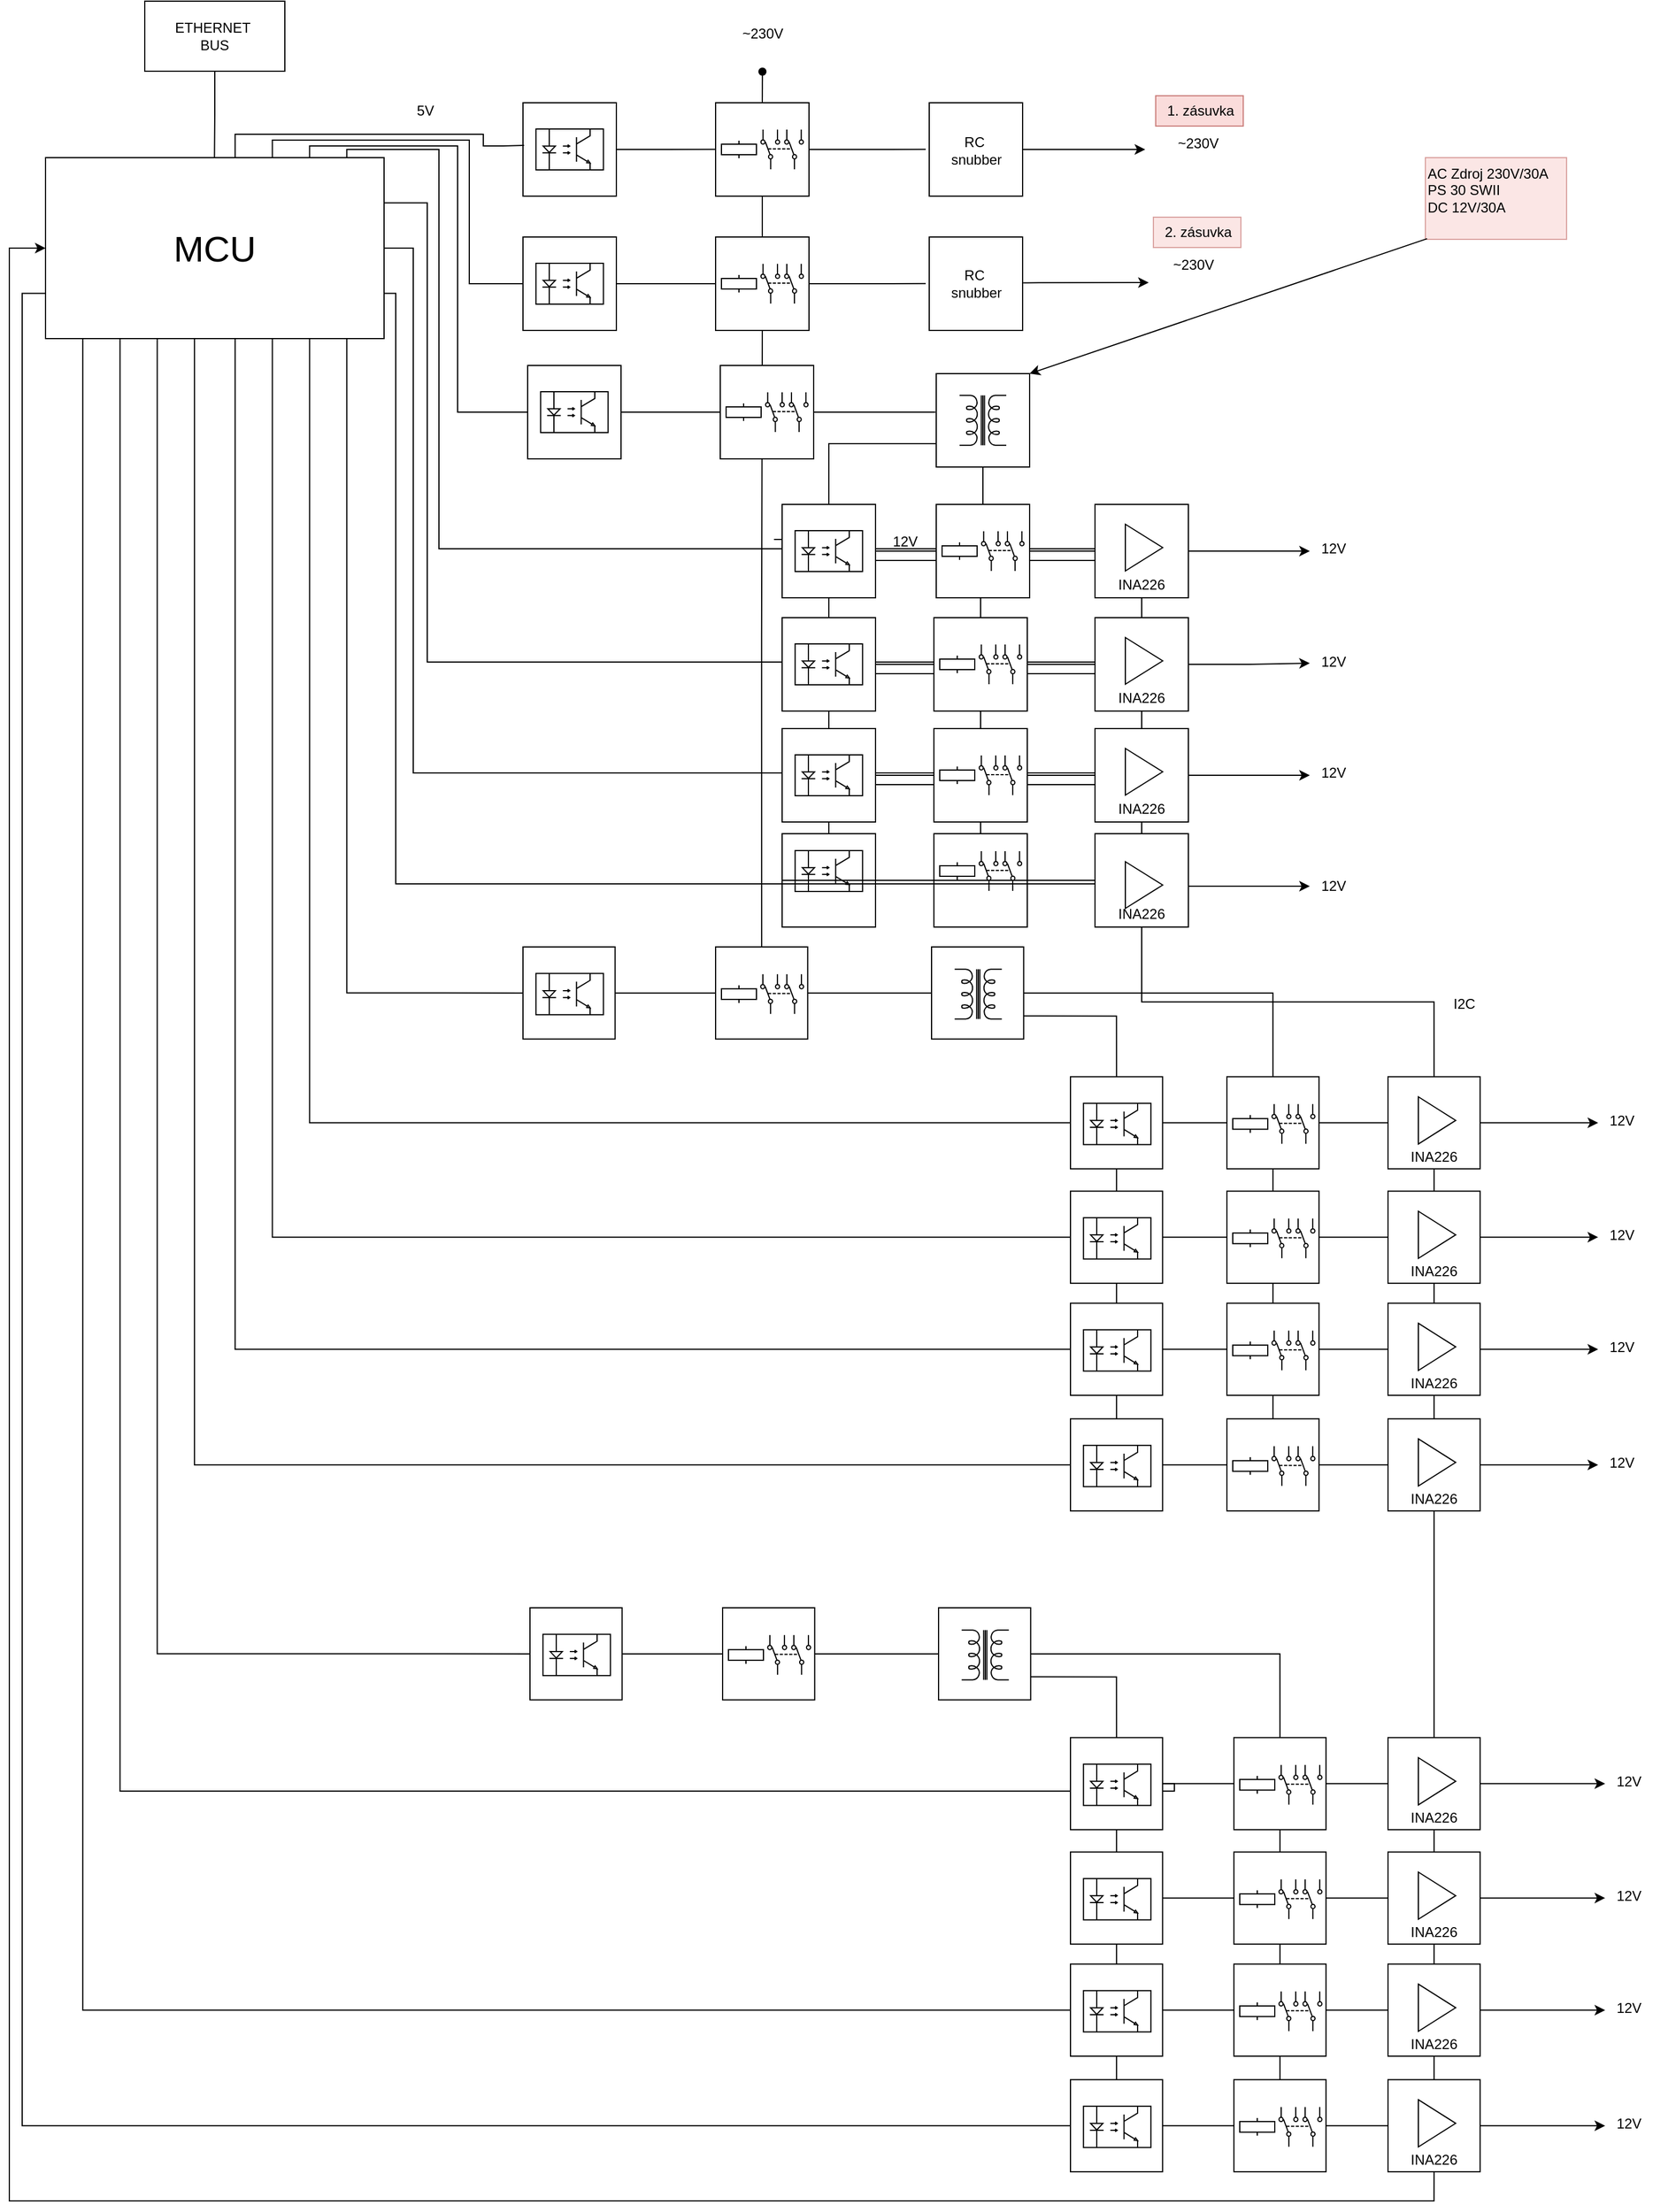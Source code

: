 <mxfile version="24.7.14">
  <diagram name="Page-1" id="7e0a89b8-554c-2b80-1dc8-d5c74ca68de4">
    <mxGraphModel dx="1257" dy="669" grid="0" gridSize="5" guides="1" tooltips="1" connect="1" arrows="0" fold="1" page="1" pageScale="1" pageWidth="1169" pageHeight="827" background="none" math="0" shadow="0">
      <root>
        <mxCell id="0" />
        <mxCell id="1" parent="0" />
        <mxCell id="zCNBRzlEJY0I-tMyIhnu-10" value="" style="group" parent="1" vertex="1" connectable="0">
          <mxGeometry x="641" y="118" width="80" height="80" as="geometry" />
        </mxCell>
        <mxCell id="zCNBRzlEJY0I-tMyIhnu-58" style="edgeStyle=orthogonalEdgeStyle;rounded=0;orthogonalLoop=1;jettySize=auto;html=1;exitX=1;exitY=0.5;exitDx=0;exitDy=0;endArrow=none;endFill=0;" parent="zCNBRzlEJY0I-tMyIhnu-10" source="zCNBRzlEJY0I-tMyIhnu-2" edge="1">
          <mxGeometry relative="1" as="geometry">
            <mxPoint x="180" y="39.857" as="targetPoint" />
          </mxGeometry>
        </mxCell>
        <mxCell id="EAk1uLRLOfNb_ForU7wT-85" style="edgeStyle=orthogonalEdgeStyle;rounded=0;orthogonalLoop=1;jettySize=auto;html=1;exitX=0.5;exitY=0;exitDx=0;exitDy=0;endArrow=oval;endFill=1;" parent="zCNBRzlEJY0I-tMyIhnu-10" source="zCNBRzlEJY0I-tMyIhnu-2" edge="1">
          <mxGeometry relative="1" as="geometry">
            <mxPoint x="40.118" y="-26.647" as="targetPoint" />
          </mxGeometry>
        </mxCell>
        <mxCell id="zCNBRzlEJY0I-tMyIhnu-2" value="" style="whiteSpace=wrap;html=1;aspect=fixed;" parent="zCNBRzlEJY0I-tMyIhnu-10" vertex="1">
          <mxGeometry width="80" height="80" as="geometry" />
        </mxCell>
        <mxCell id="zCNBRzlEJY0I-tMyIhnu-7" value="" style="pointerEvents=1;verticalLabelPosition=bottom;shadow=0;dashed=0;align=center;html=1;verticalAlign=top;shape=mxgraph.electrical.electro-mechanical.dpdt3;elSwitchState=1;rotation=-90;" parent="zCNBRzlEJY0I-tMyIhnu-10" vertex="1">
          <mxGeometry x="40" y="21.83" width="34" height="36.34" as="geometry" />
        </mxCell>
        <mxCell id="zCNBRzlEJY0I-tMyIhnu-64" value="" style="pointerEvents=1;verticalLabelPosition=bottom;shadow=0;dashed=0;align=center;html=1;verticalAlign=top;shape=mxgraph.electrical.electro-mechanical.relay_coil;" parent="zCNBRzlEJY0I-tMyIhnu-10" vertex="1">
          <mxGeometry x="5" y="32.5" width="30" height="15" as="geometry" />
        </mxCell>
        <mxCell id="zCNBRzlEJY0I-tMyIhnu-31" value="" style="group" parent="1" vertex="1" connectable="0">
          <mxGeometry x="476" y="118" width="100" height="80" as="geometry" />
        </mxCell>
        <mxCell id="zCNBRzlEJY0I-tMyIhnu-57" style="edgeStyle=orthogonalEdgeStyle;rounded=0;orthogonalLoop=1;jettySize=auto;html=1;exitX=1;exitY=0.5;exitDx=0;exitDy=0;endArrow=none;endFill=0;" parent="zCNBRzlEJY0I-tMyIhnu-31" source="zCNBRzlEJY0I-tMyIhnu-29" edge="1">
          <mxGeometry relative="1" as="geometry">
            <mxPoint x="165" y="39.857" as="targetPoint" />
          </mxGeometry>
        </mxCell>
        <mxCell id="zCNBRzlEJY0I-tMyIhnu-29" value="" style="whiteSpace=wrap;html=1;aspect=fixed;" parent="zCNBRzlEJY0I-tMyIhnu-31" vertex="1">
          <mxGeometry width="80" height="80" as="geometry" />
        </mxCell>
        <mxCell id="zCNBRzlEJY0I-tMyIhnu-30" value="" style="verticalLabelPosition=bottom;shadow=0;dashed=0;align=center;html=1;verticalAlign=top;shape=mxgraph.electrical.opto_electronics.opto-coupler;" parent="zCNBRzlEJY0I-tMyIhnu-31" vertex="1">
          <mxGeometry x="11.13" y="22.5" width="57.75" height="35" as="geometry" />
        </mxCell>
        <mxCell id="zCNBRzlEJY0I-tMyIhnu-32" value="" style="group" parent="1" vertex="1" connectable="0">
          <mxGeometry x="476" y="233" width="80" height="80" as="geometry" />
        </mxCell>
        <mxCell id="zCNBRzlEJY0I-tMyIhnu-33" value="" style="whiteSpace=wrap;html=1;aspect=fixed;" parent="zCNBRzlEJY0I-tMyIhnu-32" vertex="1">
          <mxGeometry width="80" height="80" as="geometry" />
        </mxCell>
        <mxCell id="zCNBRzlEJY0I-tMyIhnu-34" value="" style="verticalLabelPosition=bottom;shadow=0;dashed=0;align=center;html=1;verticalAlign=top;shape=mxgraph.electrical.opto_electronics.opto-coupler;" parent="zCNBRzlEJY0I-tMyIhnu-32" vertex="1">
          <mxGeometry x="11.13" y="22.5" width="57.75" height="35" as="geometry" />
        </mxCell>
        <mxCell id="zCNBRzlEJY0I-tMyIhnu-56" style="edgeStyle=orthogonalEdgeStyle;rounded=0;orthogonalLoop=1;jettySize=auto;html=1;exitX=1;exitY=0.5;exitDx=0;exitDy=0;endArrow=none;endFill=0;" parent="1" source="zCNBRzlEJY0I-tMyIhnu-33" edge="1">
          <mxGeometry relative="1" as="geometry">
            <mxPoint x="641" y="273" as="targetPoint" />
          </mxGeometry>
        </mxCell>
        <mxCell id="zCNBRzlEJY0I-tMyIhnu-65" value="" style="group" parent="1" vertex="1" connectable="0">
          <mxGeometry x="641" y="233" width="80" height="80" as="geometry" />
        </mxCell>
        <mxCell id="zCNBRzlEJY0I-tMyIhnu-66" style="edgeStyle=orthogonalEdgeStyle;rounded=0;orthogonalLoop=1;jettySize=auto;html=1;exitX=1;exitY=0.5;exitDx=0;exitDy=0;endArrow=none;endFill=0;" parent="zCNBRzlEJY0I-tMyIhnu-65" source="zCNBRzlEJY0I-tMyIhnu-67" edge="1">
          <mxGeometry relative="1" as="geometry">
            <mxPoint x="180" y="39.857" as="targetPoint" />
          </mxGeometry>
        </mxCell>
        <mxCell id="zCNBRzlEJY0I-tMyIhnu-67" value="" style="whiteSpace=wrap;html=1;aspect=fixed;" parent="zCNBRzlEJY0I-tMyIhnu-65" vertex="1">
          <mxGeometry width="80" height="80" as="geometry" />
        </mxCell>
        <mxCell id="zCNBRzlEJY0I-tMyIhnu-68" value="" style="pointerEvents=1;verticalLabelPosition=bottom;shadow=0;dashed=0;align=center;html=1;verticalAlign=top;shape=mxgraph.electrical.electro-mechanical.dpdt3;elSwitchState=1;rotation=-90;" parent="zCNBRzlEJY0I-tMyIhnu-65" vertex="1">
          <mxGeometry x="40" y="21.83" width="34" height="36.34" as="geometry" />
        </mxCell>
        <mxCell id="zCNBRzlEJY0I-tMyIhnu-69" value="" style="pointerEvents=1;verticalLabelPosition=bottom;shadow=0;dashed=0;align=center;html=1;verticalAlign=top;shape=mxgraph.electrical.electro-mechanical.relay_coil;" parent="zCNBRzlEJY0I-tMyIhnu-65" vertex="1">
          <mxGeometry x="5" y="32.5" width="30" height="15" as="geometry" />
        </mxCell>
        <mxCell id="zCNBRzlEJY0I-tMyIhnu-88" value="~230V" style="text;html=1;align=center;verticalAlign=middle;resizable=0;points=[];autosize=1;strokeColor=none;fillColor=none;" parent="1" vertex="1">
          <mxGeometry x="653.5" y="44" width="55" height="30" as="geometry" />
        </mxCell>
        <mxCell id="zCNBRzlEJY0I-tMyIhnu-90" value="~230V" style="text;html=1;align=center;verticalAlign=middle;resizable=0;points=[];autosize=1;strokeColor=none;fillColor=none;" parent="1" vertex="1">
          <mxGeometry x="1026" y="138" width="55" height="30" as="geometry" />
        </mxCell>
        <mxCell id="zCNBRzlEJY0I-tMyIhnu-91" value="~230V" style="text;html=1;align=center;verticalAlign=middle;resizable=0;points=[];autosize=1;strokeColor=none;fillColor=none;" parent="1" vertex="1">
          <mxGeometry x="1022" y="242" width="55" height="30" as="geometry" />
        </mxCell>
        <mxCell id="b3g8-nZqgv8whA5xBUex-9" value="ETHERNET&amp;nbsp;&lt;br&gt;BUS" style="rounded=0;whiteSpace=wrap;html=1;" parent="1" vertex="1">
          <mxGeometry x="152" y="31" width="120" height="60" as="geometry" />
        </mxCell>
        <mxCell id="b3g8-nZqgv8whA5xBUex-12" value="5V" style="text;html=1;align=center;verticalAlign=middle;resizable=0;points=[];autosize=1;strokeColor=none;fillColor=none;" parent="1" vertex="1">
          <mxGeometry x="374" y="110" width="35" height="30" as="geometry" />
        </mxCell>
        <mxCell id="EAk1uLRLOfNb_ForU7wT-3" value="1. zásuvka" style="text;html=1;align=center;verticalAlign=middle;resizable=0;points=[];autosize=1;strokeColor=#b85450;fillColor=#f8cecc;opacity=70;" parent="1" vertex="1">
          <mxGeometry x="1018" y="112" width="75" height="26" as="geometry" />
        </mxCell>
        <mxCell id="EAk1uLRLOfNb_ForU7wT-10" value="" style="rounded=0;orthogonalLoop=1;jettySize=auto;html=1;" parent="1" source="EAk1uLRLOfNb_ForU7wT-4" edge="1">
          <mxGeometry relative="1" as="geometry">
            <mxPoint x="1009" y="158" as="targetPoint" />
          </mxGeometry>
        </mxCell>
        <mxCell id="EAk1uLRLOfNb_ForU7wT-4" value="" style="whiteSpace=wrap;html=1;aspect=fixed;fillColor=none;" parent="1" vertex="1">
          <mxGeometry x="824" y="118" width="80" height="80" as="geometry" />
        </mxCell>
        <mxCell id="EAk1uLRLOfNb_ForU7wT-5" value="RC&amp;nbsp;&lt;br&gt;snubber" style="text;html=1;align=center;verticalAlign=middle;resizable=0;points=[];autosize=1;strokeColor=none;fillColor=none;" parent="1" vertex="1">
          <mxGeometry x="833.5" y="138" width="61" height="41" as="geometry" />
        </mxCell>
        <mxCell id="EAk1uLRLOfNb_ForU7wT-12" value="" style="whiteSpace=wrap;html=1;aspect=fixed;fillColor=none;" parent="1" vertex="1">
          <mxGeometry x="824" y="233" width="80" height="80" as="geometry" />
        </mxCell>
        <mxCell id="EAk1uLRLOfNb_ForU7wT-13" value="RC&amp;nbsp;&lt;br&gt;snubber" style="text;html=1;align=center;verticalAlign=middle;resizable=0;points=[];autosize=1;strokeColor=none;fillColor=none;" parent="1" vertex="1">
          <mxGeometry x="833.5" y="252.5" width="61" height="41" as="geometry" />
        </mxCell>
        <mxCell id="EAk1uLRLOfNb_ForU7wT-14" value="" style="edgeStyle=orthogonalEdgeStyle;rounded=0;orthogonalLoop=1;jettySize=auto;html=1;exitX=1.007;exitY=0.49;exitDx=0;exitDy=0;exitPerimeter=0;" parent="1" source="EAk1uLRLOfNb_ForU7wT-12" edge="1">
          <mxGeometry relative="1" as="geometry">
            <mxPoint x="908" y="272" as="sourcePoint" />
            <mxPoint x="1012" y="272.0" as="targetPoint" />
            <Array as="points">
              <mxPoint x="908" y="272" />
            </Array>
          </mxGeometry>
        </mxCell>
        <mxCell id="EAk1uLRLOfNb_ForU7wT-15" value="2. zásuvka" style="text;html=1;align=center;verticalAlign=middle;resizable=0;points=[];autosize=1;strokeColor=#b85450;fillColor=#f8cecc;opacity=50;" parent="1" vertex="1">
          <mxGeometry x="1016" y="216" width="75" height="26" as="geometry" />
        </mxCell>
        <mxCell id="EAk1uLRLOfNb_ForU7wT-82" value="I2C" style="text;html=1;align=center;verticalAlign=middle;resizable=0;points=[];autosize=1;strokeColor=none;fillColor=none;" parent="1" vertex="1">
          <mxGeometry x="1263" y="877" width="37" height="26" as="geometry" />
        </mxCell>
        <mxCell id="EAk1uLRLOfNb_ForU7wT-84" value="AC Zdroj 230V/30A&lt;br&gt;PS 30 SWII&lt;br&gt;DC 12V&lt;span style=&quot;background-color: initial;&quot;&gt;/30A&lt;/span&gt;&lt;div&gt;&lt;div&gt;&lt;br&gt;&lt;/div&gt;&lt;/div&gt;" style="text;html=1;align=left;verticalAlign=middle;resizable=0;points=[];autosize=1;strokeColor=#b85450;fillColor=#f8cecc;opacity=50;" parent="1" vertex="1">
          <mxGeometry x="1249" y="165" width="121" height="70" as="geometry" />
        </mxCell>
        <mxCell id="EAk1uLRLOfNb_ForU7wT-87" value="" style="endArrow=classic;html=1;rounded=0;exitX=0.012;exitY=0.992;exitDx=0;exitDy=0;exitPerimeter=0;entryX=1;entryY=0;entryDx=0;entryDy=0;" parent="1" source="EAk1uLRLOfNb_ForU7wT-84" edge="1" target="PkqFtLTbCZEIP-2vwFzs-451">
          <mxGeometry width="50" height="50" relative="1" as="geometry">
            <mxPoint x="745" y="460" as="sourcePoint" />
            <mxPoint x="816" y="425" as="targetPoint" />
          </mxGeometry>
        </mxCell>
        <mxCell id="PkqFtLTbCZEIP-2vwFzs-88" style="edgeStyle=orthogonalEdgeStyle;rounded=0;orthogonalLoop=1;jettySize=auto;html=1;exitX=0.5;exitY=0;exitDx=0;exitDy=0;entryX=0.5;entryY=1;entryDx=0;entryDy=0;endArrow=none;endFill=0;" edge="1" parent="1" source="PkqFtLTbCZEIP-2vwFzs-7" target="zCNBRzlEJY0I-tMyIhnu-67">
          <mxGeometry relative="1" as="geometry" />
        </mxCell>
        <mxCell id="PkqFtLTbCZEIP-2vwFzs-90" style="edgeStyle=orthogonalEdgeStyle;rounded=0;orthogonalLoop=1;jettySize=auto;html=1;entryX=0.5;entryY=1;entryDx=0;entryDy=0;endArrow=none;endFill=0;" edge="1" parent="1" source="zCNBRzlEJY0I-tMyIhnu-67" target="zCNBRzlEJY0I-tMyIhnu-2">
          <mxGeometry relative="1" as="geometry" />
        </mxCell>
        <mxCell id="PkqFtLTbCZEIP-2vwFzs-173" value="" style="group" vertex="1" connectable="0" parent="1">
          <mxGeometry x="828" y="744" width="80" height="80" as="geometry" />
        </mxCell>
        <mxCell id="PkqFtLTbCZEIP-2vwFzs-174" value="" style="whiteSpace=wrap;html=1;aspect=fixed;" vertex="1" parent="PkqFtLTbCZEIP-2vwFzs-173">
          <mxGeometry width="80" height="80" as="geometry" />
        </mxCell>
        <mxCell id="PkqFtLTbCZEIP-2vwFzs-175" value="" style="pointerEvents=1;verticalLabelPosition=bottom;shadow=0;dashed=0;align=center;html=1;verticalAlign=top;shape=mxgraph.electrical.electro-mechanical.dpdt3;elSwitchState=1;rotation=-90;" vertex="1" parent="PkqFtLTbCZEIP-2vwFzs-173">
          <mxGeometry x="40" y="13.83" width="34" height="36.34" as="geometry" />
        </mxCell>
        <mxCell id="PkqFtLTbCZEIP-2vwFzs-176" value="" style="pointerEvents=1;verticalLabelPosition=bottom;shadow=0;dashed=0;align=center;html=1;verticalAlign=top;shape=mxgraph.electrical.electro-mechanical.relay_coil;" vertex="1" parent="PkqFtLTbCZEIP-2vwFzs-173">
          <mxGeometry x="5" y="24.5" width="30" height="15" as="geometry" />
        </mxCell>
        <mxCell id="PkqFtLTbCZEIP-2vwFzs-177" value="" style="group" vertex="1" connectable="0" parent="1">
          <mxGeometry x="698" y="744" width="100" height="80" as="geometry" />
        </mxCell>
        <mxCell id="PkqFtLTbCZEIP-2vwFzs-179" value="" style="whiteSpace=wrap;html=1;aspect=fixed;" vertex="1" parent="PkqFtLTbCZEIP-2vwFzs-177">
          <mxGeometry width="80" height="80" as="geometry" />
        </mxCell>
        <mxCell id="PkqFtLTbCZEIP-2vwFzs-180" value="" style="verticalLabelPosition=bottom;shadow=0;dashed=0;align=center;html=1;verticalAlign=top;shape=mxgraph.electrical.opto_electronics.opto-coupler;" vertex="1" parent="PkqFtLTbCZEIP-2vwFzs-177">
          <mxGeometry x="11.13" y="14.5" width="57.75" height="35" as="geometry" />
        </mxCell>
        <mxCell id="PkqFtLTbCZEIP-2vwFzs-356" style="edgeStyle=orthogonalEdgeStyle;rounded=0;orthogonalLoop=1;jettySize=auto;html=1;exitX=0.67;exitY=0;exitDx=0;exitDy=0;exitPerimeter=0;entryX=0;entryY=0.5;entryDx=0;entryDy=0;endArrow=none;endFill=0;" edge="1" parent="1" source="PkqFtLTbCZEIP-2vwFzs-351" target="zCNBRzlEJY0I-tMyIhnu-33">
          <mxGeometry relative="1" as="geometry">
            <Array as="points">
              <mxPoint x="261" y="150" />
              <mxPoint x="430" y="150" />
              <mxPoint x="430" y="273" />
            </Array>
          </mxGeometry>
        </mxCell>
        <mxCell id="PkqFtLTbCZEIP-2vwFzs-359" style="edgeStyle=orthogonalEdgeStyle;rounded=0;orthogonalLoop=1;jettySize=auto;html=1;exitX=0.56;exitY=0;exitDx=0;exitDy=0;exitPerimeter=0;endArrow=none;endFill=0;entryX=0.012;entryY=0.457;entryDx=0;entryDy=0;entryPerimeter=0;" edge="1" parent="1" source="PkqFtLTbCZEIP-2vwFzs-351" target="zCNBRzlEJY0I-tMyIhnu-29">
          <mxGeometry relative="1" as="geometry">
            <mxPoint x="470" y="155" as="targetPoint" />
            <Array as="points">
              <mxPoint x="229" y="145" />
              <mxPoint x="442" y="145" />
              <mxPoint x="442" y="155" />
              <mxPoint x="459" y="155" />
            </Array>
          </mxGeometry>
        </mxCell>
        <mxCell id="PkqFtLTbCZEIP-2vwFzs-360" style="edgeStyle=orthogonalEdgeStyle;rounded=0;orthogonalLoop=1;jettySize=auto;html=1;exitX=0.78;exitY=0;exitDx=0;exitDy=0;exitPerimeter=0;entryX=0;entryY=0.5;entryDx=0;entryDy=0;endArrow=none;endFill=0;" edge="1" parent="1" source="PkqFtLTbCZEIP-2vwFzs-351" target="PkqFtLTbCZEIP-2vwFzs-454">
          <mxGeometry relative="1" as="geometry">
            <Array as="points">
              <mxPoint x="293" y="155" />
              <mxPoint x="420" y="155" />
              <mxPoint x="420" y="383" />
            </Array>
          </mxGeometry>
        </mxCell>
        <mxCell id="PkqFtLTbCZEIP-2vwFzs-362" style="edgeStyle=orthogonalEdgeStyle;rounded=0;orthogonalLoop=1;jettySize=auto;html=1;exitX=0.89;exitY=0;exitDx=0;exitDy=0;exitPerimeter=0;endArrow=none;endFill=0;" edge="1" parent="1" source="PkqFtLTbCZEIP-2vwFzs-351">
          <mxGeometry relative="1" as="geometry">
            <mxPoint x="691" y="492" as="targetPoint" />
            <Array as="points">
              <mxPoint x="325" y="158" />
              <mxPoint x="404" y="158" />
              <mxPoint x="404" y="500" />
              <mxPoint x="1038" y="500" />
              <mxPoint x="1038" y="510" />
              <mxPoint x="698" y="510" />
            </Array>
          </mxGeometry>
        </mxCell>
        <mxCell id="PkqFtLTbCZEIP-2vwFzs-363" style="edgeStyle=orthogonalEdgeStyle;rounded=0;orthogonalLoop=1;jettySize=auto;html=1;exitX=1;exitY=0.25;exitDx=0;exitDy=0;exitPerimeter=0;entryX=0;entryY=0.5;entryDx=0;entryDy=0;endArrow=none;endFill=0;" edge="1" parent="1" source="PkqFtLTbCZEIP-2vwFzs-351" target="PkqFtLTbCZEIP-2vwFzs-471">
          <mxGeometry relative="1" as="geometry">
            <Array as="points">
              <mxPoint x="394" y="204" />
              <mxPoint x="394" y="597" />
              <mxPoint x="1038" y="597" />
              <mxPoint x="1038" y="607" />
            </Array>
          </mxGeometry>
        </mxCell>
        <mxCell id="PkqFtLTbCZEIP-2vwFzs-371" style="edgeStyle=orthogonalEdgeStyle;rounded=0;orthogonalLoop=1;jettySize=auto;html=1;exitX=1;exitY=0.5;exitDx=0;exitDy=0;exitPerimeter=0;entryX=0;entryY=0.5;entryDx=0;entryDy=0;endArrow=none;endFill=0;" edge="1" parent="1" source="PkqFtLTbCZEIP-2vwFzs-351" target="PkqFtLTbCZEIP-2vwFzs-482">
          <mxGeometry relative="1" as="geometry">
            <Array as="points">
              <mxPoint x="382" y="243" />
              <mxPoint x="382" y="692" />
              <mxPoint x="1038" y="692" />
              <mxPoint x="1038" y="702" />
            </Array>
          </mxGeometry>
        </mxCell>
        <mxCell id="PkqFtLTbCZEIP-2vwFzs-372" style="edgeStyle=orthogonalEdgeStyle;rounded=0;orthogonalLoop=1;jettySize=auto;html=1;exitX=1;exitY=0.75;exitDx=0;exitDy=0;exitPerimeter=0;entryX=0;entryY=0.5;entryDx=0;entryDy=0;endArrow=none;endFill=0;" edge="1" parent="1" source="PkqFtLTbCZEIP-2vwFzs-351" target="PkqFtLTbCZEIP-2vwFzs-179">
          <mxGeometry relative="1" as="geometry">
            <Array as="points">
              <mxPoint x="367" y="281" />
              <mxPoint x="367" y="787" />
              <mxPoint x="984" y="787" />
            </Array>
          </mxGeometry>
        </mxCell>
        <mxCell id="PkqFtLTbCZEIP-2vwFzs-535" style="edgeStyle=orthogonalEdgeStyle;rounded=0;orthogonalLoop=1;jettySize=auto;html=1;exitX=0.89;exitY=1;exitDx=0;exitDy=0;exitPerimeter=0;entryX=0;entryY=0.5;entryDx=0;entryDy=0;endArrow=none;endFill=0;" edge="1" parent="1" source="PkqFtLTbCZEIP-2vwFzs-351" target="PkqFtLTbCZEIP-2vwFzs-2">
          <mxGeometry relative="1" as="geometry" />
        </mxCell>
        <mxCell id="PkqFtLTbCZEIP-2vwFzs-536" style="edgeStyle=orthogonalEdgeStyle;rounded=0;orthogonalLoop=1;jettySize=auto;html=1;exitX=0.78;exitY=1;exitDx=0;exitDy=0;exitPerimeter=0;entryX=0;entryY=0.5;entryDx=0;entryDy=0;endArrow=none;endFill=0;" edge="1" parent="1" source="PkqFtLTbCZEIP-2vwFzs-351" target="PkqFtLTbCZEIP-2vwFzs-101">
          <mxGeometry relative="1" as="geometry" />
        </mxCell>
        <mxCell id="PkqFtLTbCZEIP-2vwFzs-537" style="edgeStyle=orthogonalEdgeStyle;rounded=0;orthogonalLoop=1;jettySize=auto;html=1;exitX=0.67;exitY=1;exitDx=0;exitDy=0;exitPerimeter=0;entryX=0;entryY=0.5;entryDx=0;entryDy=0;endArrow=none;endFill=0;" edge="1" parent="1" source="PkqFtLTbCZEIP-2vwFzs-351" target="PkqFtLTbCZEIP-2vwFzs-112">
          <mxGeometry relative="1" as="geometry" />
        </mxCell>
        <mxCell id="PkqFtLTbCZEIP-2vwFzs-538" style="edgeStyle=orthogonalEdgeStyle;rounded=0;orthogonalLoop=1;jettySize=auto;html=1;exitX=0.56;exitY=1;exitDx=0;exitDy=0;exitPerimeter=0;entryX=0;entryY=0.5;entryDx=0;entryDy=0;endArrow=none;endFill=0;" edge="1" parent="1" source="PkqFtLTbCZEIP-2vwFzs-351" target="PkqFtLTbCZEIP-2vwFzs-171">
          <mxGeometry relative="1" as="geometry" />
        </mxCell>
        <mxCell id="PkqFtLTbCZEIP-2vwFzs-539" style="edgeStyle=orthogonalEdgeStyle;rounded=0;orthogonalLoop=1;jettySize=auto;html=1;exitX=0.44;exitY=1;exitDx=0;exitDy=0;exitPerimeter=0;entryX=0;entryY=0.5;entryDx=0;entryDy=0;endArrow=none;endFill=0;" edge="1" parent="1" source="PkqFtLTbCZEIP-2vwFzs-351" target="PkqFtLTbCZEIP-2vwFzs-525">
          <mxGeometry relative="1" as="geometry" />
        </mxCell>
        <mxCell id="PkqFtLTbCZEIP-2vwFzs-702" style="edgeStyle=orthogonalEdgeStyle;rounded=0;orthogonalLoop=1;jettySize=auto;html=1;exitX=0.33;exitY=1;exitDx=0;exitDy=0;exitPerimeter=0;entryX=0;entryY=0.5;entryDx=0;entryDy=0;endArrow=none;endFill=0;" edge="1" parent="1" source="PkqFtLTbCZEIP-2vwFzs-351" target="PkqFtLTbCZEIP-2vwFzs-628">
          <mxGeometry relative="1" as="geometry" />
        </mxCell>
        <mxCell id="PkqFtLTbCZEIP-2vwFzs-703" style="edgeStyle=orthogonalEdgeStyle;rounded=0;orthogonalLoop=1;jettySize=auto;html=1;exitX=0.22;exitY=1;exitDx=0;exitDy=0;exitPerimeter=0;entryX=0;entryY=0.5;entryDx=0;entryDy=0;endArrow=none;endFill=0;" edge="1" parent="1" source="PkqFtLTbCZEIP-2vwFzs-351" target="PkqFtLTbCZEIP-2vwFzs-637">
          <mxGeometry relative="1" as="geometry">
            <mxPoint x="1022.429" y="1576.571" as="targetPoint" />
            <Array as="points">
              <mxPoint x="131" y="1564" />
              <mxPoint x="1034" y="1564" />
            </Array>
          </mxGeometry>
        </mxCell>
        <mxCell id="PkqFtLTbCZEIP-2vwFzs-704" style="edgeStyle=orthogonalEdgeStyle;rounded=0;orthogonalLoop=1;jettySize=auto;html=1;exitX=0.11;exitY=1;exitDx=0;exitDy=0;exitPerimeter=0;entryX=0;entryY=0.5;entryDx=0;entryDy=0;endArrow=none;endFill=0;" edge="1" parent="1" source="PkqFtLTbCZEIP-2vwFzs-351" target="PkqFtLTbCZEIP-2vwFzs-646">
          <mxGeometry relative="1" as="geometry">
            <mxPoint x="1020" y="1760" as="targetPoint" />
          </mxGeometry>
        </mxCell>
        <mxCell id="PkqFtLTbCZEIP-2vwFzs-705" style="edgeStyle=orthogonalEdgeStyle;rounded=0;orthogonalLoop=1;jettySize=auto;html=1;exitX=0;exitY=0.75;exitDx=0;exitDy=0;exitPerimeter=0;entryX=0;entryY=0.5;entryDx=0;entryDy=0;endArrow=none;endFill=0;" edge="1" parent="1" source="PkqFtLTbCZEIP-2vwFzs-351" target="PkqFtLTbCZEIP-2vwFzs-661">
          <mxGeometry relative="1" as="geometry" />
        </mxCell>
        <mxCell id="PkqFtLTbCZEIP-2vwFzs-351" value="&lt;font style=&quot;font-size: 31px;&quot;&gt;MCU&lt;/font&gt;" style="rounded=0;whiteSpace=wrap;html=1;points=[[0,0,0,0,0],[0,0.25,0,0,0],[0,0.5,0,0,0],[0,0.75,0,0,0],[0,1,0,0,0],[0.11,0,0,0,0],[0.11,1,0,0,0],[0.22,0,0,0,0],[0.22,1,0,0,0],[0.33,0,0,0,0],[0.33,1,0,0,0],[0.44,0,0,0,0],[0.44,1,0,0,0],[0.56,0,0,0,0],[0.56,1,0,0,0],[0.67,0,0,0,0],[0.67,1,0,0,0],[0.78,0,0,0,0],[0.78,1,0,0,0],[0.89,0,0,0,0],[0.89,1,0,0,0],[1,0,0,0,0],[1,0.25,0,0,0],[1,0.5,0,0,0],[1,0.75,0,0,0],[1,1,0,0,0]];" vertex="1" parent="1">
          <mxGeometry x="67" y="165" width="290" height="155" as="geometry" />
        </mxCell>
        <mxCell id="PkqFtLTbCZEIP-2vwFzs-352" style="edgeStyle=orthogonalEdgeStyle;rounded=0;orthogonalLoop=1;jettySize=auto;html=1;exitX=0.5;exitY=1;exitDx=0;exitDy=0;entryX=0.499;entryY=0;entryDx=0;entryDy=0;entryPerimeter=0;endArrow=none;endFill=0;" edge="1" parent="1" source="b3g8-nZqgv8whA5xBUex-9" target="PkqFtLTbCZEIP-2vwFzs-351">
          <mxGeometry relative="1" as="geometry" />
        </mxCell>
        <mxCell id="PkqFtLTbCZEIP-2vwFzs-162" value="&lt;br&gt;&lt;br&gt;&lt;br&gt;&lt;br&gt;INA226" style="whiteSpace=wrap;html=1;aspect=fixed;" vertex="1" parent="1">
          <mxGeometry x="966" y="744" width="80" height="80" as="geometry" />
        </mxCell>
        <mxCell id="PkqFtLTbCZEIP-2vwFzs-450" value="" style="group" vertex="1" connectable="0" parent="1">
          <mxGeometry x="830" y="350" width="80" height="80" as="geometry" />
        </mxCell>
        <mxCell id="PkqFtLTbCZEIP-2vwFzs-451" value="" style="whiteSpace=wrap;html=1;aspect=fixed;" vertex="1" parent="PkqFtLTbCZEIP-2vwFzs-450">
          <mxGeometry width="80" height="80" as="geometry" />
        </mxCell>
        <mxCell id="PkqFtLTbCZEIP-2vwFzs-452" value="" style="pointerEvents=1;verticalLabelPosition=bottom;shadow=0;dashed=0;align=center;html=1;verticalAlign=top;shape=mxgraph.electrical.inductors.transformer_2;rotation=-90;" vertex="1" parent="PkqFtLTbCZEIP-2vwFzs-450">
          <mxGeometry x="18.66" y="20" width="42.67" height="40" as="geometry" />
        </mxCell>
        <mxCell id="PkqFtLTbCZEIP-2vwFzs-453" value="" style="group" vertex="1" connectable="0" parent="1">
          <mxGeometry x="480" y="343" width="80" height="80" as="geometry" />
        </mxCell>
        <mxCell id="PkqFtLTbCZEIP-2vwFzs-454" value="" style="whiteSpace=wrap;html=1;aspect=fixed;" vertex="1" parent="PkqFtLTbCZEIP-2vwFzs-453">
          <mxGeometry width="80" height="80" as="geometry" />
        </mxCell>
        <mxCell id="PkqFtLTbCZEIP-2vwFzs-455" value="" style="verticalLabelPosition=bottom;shadow=0;dashed=0;align=center;html=1;verticalAlign=top;shape=mxgraph.electrical.opto_electronics.opto-coupler;" vertex="1" parent="PkqFtLTbCZEIP-2vwFzs-453">
          <mxGeometry x="11.13" y="22.5" width="57.75" height="35" as="geometry" />
        </mxCell>
        <mxCell id="PkqFtLTbCZEIP-2vwFzs-456" value="" style="group" vertex="1" connectable="0" parent="1">
          <mxGeometry x="645" y="343" width="80" height="80" as="geometry" />
        </mxCell>
        <mxCell id="PkqFtLTbCZEIP-2vwFzs-457" value="" style="whiteSpace=wrap;html=1;aspect=fixed;" vertex="1" parent="PkqFtLTbCZEIP-2vwFzs-456">
          <mxGeometry width="80" height="80" as="geometry" />
        </mxCell>
        <mxCell id="PkqFtLTbCZEIP-2vwFzs-458" value="" style="pointerEvents=1;verticalLabelPosition=bottom;shadow=0;dashed=0;align=center;html=1;verticalAlign=top;shape=mxgraph.electrical.electro-mechanical.dpdt3;elSwitchState=1;rotation=-90;" vertex="1" parent="PkqFtLTbCZEIP-2vwFzs-456">
          <mxGeometry x="40" y="21.83" width="34" height="36.34" as="geometry" />
        </mxCell>
        <mxCell id="PkqFtLTbCZEIP-2vwFzs-459" value="" style="pointerEvents=1;verticalLabelPosition=bottom;shadow=0;dashed=0;align=center;html=1;verticalAlign=top;shape=mxgraph.electrical.electro-mechanical.relay_coil;" vertex="1" parent="PkqFtLTbCZEIP-2vwFzs-456">
          <mxGeometry x="5" y="32.5" width="30" height="15" as="geometry" />
        </mxCell>
        <mxCell id="PkqFtLTbCZEIP-2vwFzs-460" style="edgeStyle=orthogonalEdgeStyle;rounded=0;orthogonalLoop=1;jettySize=auto;html=1;entryX=0;entryY=0.5;entryDx=0;entryDy=0;endArrow=none;endFill=0;" edge="1" parent="1" source="PkqFtLTbCZEIP-2vwFzs-454" target="PkqFtLTbCZEIP-2vwFzs-457">
          <mxGeometry relative="1" as="geometry" />
        </mxCell>
        <mxCell id="PkqFtLTbCZEIP-2vwFzs-461" style="edgeStyle=orthogonalEdgeStyle;rounded=0;orthogonalLoop=1;jettySize=auto;html=1;entryX=-0.009;entryY=0.412;entryDx=0;entryDy=0;entryPerimeter=0;endArrow=none;endFill=0;" edge="1" parent="1" source="PkqFtLTbCZEIP-2vwFzs-457" target="PkqFtLTbCZEIP-2vwFzs-451">
          <mxGeometry relative="1" as="geometry" />
        </mxCell>
        <mxCell id="PkqFtLTbCZEIP-2vwFzs-462" value="" style="group" vertex="1" connectable="0" parent="1">
          <mxGeometry x="698" y="462" width="100" height="80" as="geometry" />
        </mxCell>
        <mxCell id="PkqFtLTbCZEIP-2vwFzs-463" value="" style="whiteSpace=wrap;html=1;aspect=fixed;" vertex="1" parent="PkqFtLTbCZEIP-2vwFzs-462">
          <mxGeometry width="80" height="80" as="geometry" />
        </mxCell>
        <mxCell id="PkqFtLTbCZEIP-2vwFzs-464" value="" style="verticalLabelPosition=bottom;shadow=0;dashed=0;align=center;html=1;verticalAlign=top;shape=mxgraph.electrical.opto_electronics.opto-coupler;" vertex="1" parent="PkqFtLTbCZEIP-2vwFzs-462">
          <mxGeometry x="11.13" y="22.5" width="57.75" height="35" as="geometry" />
        </mxCell>
        <mxCell id="PkqFtLTbCZEIP-2vwFzs-465" style="edgeStyle=orthogonalEdgeStyle;rounded=0;orthogonalLoop=1;jettySize=auto;html=1;entryX=0.5;entryY=0;entryDx=0;entryDy=0;endArrow=none;endFill=0;" edge="1" parent="1" source="PkqFtLTbCZEIP-2vwFzs-451" target="PkqFtLTbCZEIP-2vwFzs-510">
          <mxGeometry relative="1" as="geometry" />
        </mxCell>
        <mxCell id="PkqFtLTbCZEIP-2vwFzs-466" value="" style="group" vertex="1" connectable="0" parent="1">
          <mxGeometry x="828" y="559" width="80" height="80" as="geometry" />
        </mxCell>
        <mxCell id="PkqFtLTbCZEIP-2vwFzs-467" value="" style="whiteSpace=wrap;html=1;aspect=fixed;" vertex="1" parent="PkqFtLTbCZEIP-2vwFzs-466">
          <mxGeometry width="80" height="80" as="geometry" />
        </mxCell>
        <mxCell id="PkqFtLTbCZEIP-2vwFzs-468" value="" style="pointerEvents=1;verticalLabelPosition=bottom;shadow=0;dashed=0;align=center;html=1;verticalAlign=top;shape=mxgraph.electrical.electro-mechanical.dpdt3;elSwitchState=1;rotation=-90;" vertex="1" parent="PkqFtLTbCZEIP-2vwFzs-466">
          <mxGeometry x="40" y="21.83" width="34" height="36.34" as="geometry" />
        </mxCell>
        <mxCell id="PkqFtLTbCZEIP-2vwFzs-469" value="" style="pointerEvents=1;verticalLabelPosition=bottom;shadow=0;dashed=0;align=center;html=1;verticalAlign=top;shape=mxgraph.electrical.electro-mechanical.relay_coil;" vertex="1" parent="PkqFtLTbCZEIP-2vwFzs-466">
          <mxGeometry x="5" y="32.5" width="30" height="15" as="geometry" />
        </mxCell>
        <mxCell id="PkqFtLTbCZEIP-2vwFzs-470" value="" style="group" vertex="1" connectable="0" parent="1">
          <mxGeometry x="698" y="559" width="100" height="80" as="geometry" />
        </mxCell>
        <mxCell id="PkqFtLTbCZEIP-2vwFzs-471" value="" style="whiteSpace=wrap;html=1;aspect=fixed;" vertex="1" parent="PkqFtLTbCZEIP-2vwFzs-470">
          <mxGeometry width="80" height="80" as="geometry" />
        </mxCell>
        <mxCell id="PkqFtLTbCZEIP-2vwFzs-472" value="" style="verticalLabelPosition=bottom;shadow=0;dashed=0;align=center;html=1;verticalAlign=top;shape=mxgraph.electrical.opto_electronics.opto-coupler;" vertex="1" parent="PkqFtLTbCZEIP-2vwFzs-470">
          <mxGeometry x="11.13" y="22.5" width="57.75" height="35" as="geometry" />
        </mxCell>
        <mxCell id="PkqFtLTbCZEIP-2vwFzs-473" style="edgeStyle=orthogonalEdgeStyle;rounded=0;orthogonalLoop=1;jettySize=auto;html=1;exitX=1;exitY=0.5;exitDx=0;exitDy=0;endArrow=none;endFill=0;entryX=0;entryY=0.5;entryDx=0;entryDy=0;" edge="1" parent="1" source="PkqFtLTbCZEIP-2vwFzs-467" target="PkqFtLTbCZEIP-2vwFzs-499">
          <mxGeometry relative="1" as="geometry">
            <mxPoint x="1007" y="588.857" as="targetPoint" />
          </mxGeometry>
        </mxCell>
        <mxCell id="PkqFtLTbCZEIP-2vwFzs-474" style="edgeStyle=orthogonalEdgeStyle;rounded=0;orthogonalLoop=1;jettySize=auto;html=1;exitX=0;exitY=0.75;exitDx=0;exitDy=0;entryX=0.5;entryY=0;entryDx=0;entryDy=0;endArrow=none;endFill=0;" edge="1" parent="1" source="PkqFtLTbCZEIP-2vwFzs-451" target="PkqFtLTbCZEIP-2vwFzs-463">
          <mxGeometry relative="1" as="geometry" />
        </mxCell>
        <mxCell id="PkqFtLTbCZEIP-2vwFzs-475" style="edgeStyle=orthogonalEdgeStyle;rounded=0;orthogonalLoop=1;jettySize=auto;html=1;exitX=0.5;exitY=1;exitDx=0;exitDy=0;entryX=0.5;entryY=0;entryDx=0;entryDy=0;endArrow=none;endFill=0;" edge="1" parent="1" source="PkqFtLTbCZEIP-2vwFzs-510" target="PkqFtLTbCZEIP-2vwFzs-467">
          <mxGeometry relative="1" as="geometry" />
        </mxCell>
        <mxCell id="PkqFtLTbCZEIP-2vwFzs-476" value="" style="group" vertex="1" connectable="0" parent="1">
          <mxGeometry x="828" y="654" width="80" height="80" as="geometry" />
        </mxCell>
        <mxCell id="PkqFtLTbCZEIP-2vwFzs-477" style="edgeStyle=orthogonalEdgeStyle;rounded=0;orthogonalLoop=1;jettySize=auto;html=1;exitX=1;exitY=0.5;exitDx=0;exitDy=0;endArrow=none;endFill=0;" edge="1" parent="PkqFtLTbCZEIP-2vwFzs-476" source="PkqFtLTbCZEIP-2vwFzs-478">
          <mxGeometry relative="1" as="geometry">
            <mxPoint x="180" y="39.857" as="targetPoint" />
          </mxGeometry>
        </mxCell>
        <mxCell id="PkqFtLTbCZEIP-2vwFzs-478" value="" style="whiteSpace=wrap;html=1;aspect=fixed;" vertex="1" parent="PkqFtLTbCZEIP-2vwFzs-476">
          <mxGeometry width="80" height="80" as="geometry" />
        </mxCell>
        <mxCell id="PkqFtLTbCZEIP-2vwFzs-479" value="" style="pointerEvents=1;verticalLabelPosition=bottom;shadow=0;dashed=0;align=center;html=1;verticalAlign=top;shape=mxgraph.electrical.electro-mechanical.dpdt3;elSwitchState=1;rotation=-90;" vertex="1" parent="PkqFtLTbCZEIP-2vwFzs-476">
          <mxGeometry x="40" y="21.83" width="34" height="36.34" as="geometry" />
        </mxCell>
        <mxCell id="PkqFtLTbCZEIP-2vwFzs-480" value="" style="pointerEvents=1;verticalLabelPosition=bottom;shadow=0;dashed=0;align=center;html=1;verticalAlign=top;shape=mxgraph.electrical.electro-mechanical.relay_coil;" vertex="1" parent="PkqFtLTbCZEIP-2vwFzs-476">
          <mxGeometry x="5" y="32.5" width="30" height="15" as="geometry" />
        </mxCell>
        <mxCell id="PkqFtLTbCZEIP-2vwFzs-481" value="" style="group" vertex="1" connectable="0" parent="1">
          <mxGeometry x="698" y="654" width="100" height="80" as="geometry" />
        </mxCell>
        <mxCell id="PkqFtLTbCZEIP-2vwFzs-482" value="" style="whiteSpace=wrap;html=1;aspect=fixed;" vertex="1" parent="PkqFtLTbCZEIP-2vwFzs-481">
          <mxGeometry width="80" height="80" as="geometry" />
        </mxCell>
        <mxCell id="PkqFtLTbCZEIP-2vwFzs-483" value="" style="verticalLabelPosition=bottom;shadow=0;dashed=0;align=center;html=1;verticalAlign=top;shape=mxgraph.electrical.opto_electronics.opto-coupler;" vertex="1" parent="PkqFtLTbCZEIP-2vwFzs-481">
          <mxGeometry x="11.13" y="22.5" width="57.75" height="35" as="geometry" />
        </mxCell>
        <mxCell id="PkqFtLTbCZEIP-2vwFzs-484" style="edgeStyle=orthogonalEdgeStyle;rounded=0;orthogonalLoop=1;jettySize=auto;html=1;exitX=1;exitY=0.5;exitDx=0;exitDy=0;endArrow=none;endFill=0;entryX=0;entryY=0.5;entryDx=0;entryDy=0;" edge="1" parent="1" source="PkqFtLTbCZEIP-2vwFzs-174" target="PkqFtLTbCZEIP-2vwFzs-162">
          <mxGeometry relative="1" as="geometry">
            <mxPoint x="1010" y="788" as="targetPoint" />
            <mxPoint x="908" y="788" as="sourcePoint" />
          </mxGeometry>
        </mxCell>
        <mxCell id="PkqFtLTbCZEIP-2vwFzs-485" style="edgeStyle=orthogonalEdgeStyle;rounded=0;orthogonalLoop=1;jettySize=auto;html=1;exitX=0.5;exitY=1;exitDx=0;exitDy=0;endArrow=none;endFill=0;entryX=0.5;entryY=0;entryDx=0;entryDy=0;" edge="1" parent="1" source="PkqFtLTbCZEIP-2vwFzs-478" target="PkqFtLTbCZEIP-2vwFzs-174">
          <mxGeometry relative="1" as="geometry">
            <mxPoint x="868" y="742" as="targetPoint" />
          </mxGeometry>
        </mxCell>
        <mxCell id="PkqFtLTbCZEIP-2vwFzs-486" style="edgeStyle=orthogonalEdgeStyle;rounded=0;orthogonalLoop=1;jettySize=auto;html=1;exitX=0.5;exitY=1;exitDx=0;exitDy=0;entryX=0.5;entryY=0;entryDx=0;entryDy=0;endArrow=none;endFill=0;" edge="1" parent="1" source="PkqFtLTbCZEIP-2vwFzs-467" target="PkqFtLTbCZEIP-2vwFzs-478">
          <mxGeometry relative="1" as="geometry" />
        </mxCell>
        <mxCell id="PkqFtLTbCZEIP-2vwFzs-487" style="edgeStyle=orthogonalEdgeStyle;rounded=0;orthogonalLoop=1;jettySize=auto;html=1;exitX=0.5;exitY=1;exitDx=0;exitDy=0;entryX=0.5;entryY=0;entryDx=0;entryDy=0;endArrow=none;endFill=0;" edge="1" parent="1" source="PkqFtLTbCZEIP-2vwFzs-463" target="PkqFtLTbCZEIP-2vwFzs-471">
          <mxGeometry relative="1" as="geometry">
            <mxPoint x="738" y="554.412" as="targetPoint" />
          </mxGeometry>
        </mxCell>
        <mxCell id="PkqFtLTbCZEIP-2vwFzs-488" style="edgeStyle=orthogonalEdgeStyle;rounded=0;orthogonalLoop=1;jettySize=auto;html=1;exitX=0.5;exitY=1;exitDx=0;exitDy=0;entryX=0.5;entryY=0;entryDx=0;entryDy=0;endArrow=none;endFill=0;" edge="1" parent="1" source="PkqFtLTbCZEIP-2vwFzs-471" target="PkqFtLTbCZEIP-2vwFzs-482">
          <mxGeometry relative="1" as="geometry" />
        </mxCell>
        <mxCell id="PkqFtLTbCZEIP-2vwFzs-490" style="edgeStyle=orthogonalEdgeStyle;rounded=0;orthogonalLoop=1;jettySize=auto;html=1;exitX=1;exitY=0.5;exitDx=0;exitDy=0;entryX=0;entryY=0.5;entryDx=0;entryDy=0;endArrow=none;endFill=0;" edge="1" parent="1" source="PkqFtLTbCZEIP-2vwFzs-463" target="PkqFtLTbCZEIP-2vwFzs-510">
          <mxGeometry relative="1" as="geometry">
            <mxPoint x="824.412" y="501.882" as="targetPoint" />
          </mxGeometry>
        </mxCell>
        <mxCell id="PkqFtLTbCZEIP-2vwFzs-491" value="12V" style="text;html=1;align=center;verticalAlign=middle;resizable=0;points=[];autosize=1;strokeColor=none;fillColor=none;" vertex="1" parent="1">
          <mxGeometry x="1150" y="485" width="40" height="30" as="geometry" />
        </mxCell>
        <mxCell id="PkqFtLTbCZEIP-2vwFzs-492" value="12V" style="text;html=1;align=center;verticalAlign=middle;resizable=0;points=[];autosize=1;strokeColor=none;fillColor=none;" vertex="1" parent="1">
          <mxGeometry x="1150" y="582" width="40" height="30" as="geometry" />
        </mxCell>
        <mxCell id="PkqFtLTbCZEIP-2vwFzs-493" style="edgeStyle=orthogonalEdgeStyle;rounded=0;orthogonalLoop=1;jettySize=auto;html=1;entryX=0.5;entryY=0;entryDx=0;entryDy=0;endArrow=none;endFill=0;" edge="1" parent="1" source="PkqFtLTbCZEIP-2vwFzs-495" target="PkqFtLTbCZEIP-2vwFzs-499">
          <mxGeometry relative="1" as="geometry" />
        </mxCell>
        <mxCell id="PkqFtLTbCZEIP-2vwFzs-494" value="" style="edgeStyle=orthogonalEdgeStyle;rounded=0;orthogonalLoop=1;jettySize=auto;html=1;" edge="1" parent="1" source="PkqFtLTbCZEIP-2vwFzs-495" target="PkqFtLTbCZEIP-2vwFzs-491">
          <mxGeometry relative="1" as="geometry">
            <Array as="points">
              <mxPoint x="1129" y="502" />
              <mxPoint x="1129" y="502" />
            </Array>
          </mxGeometry>
        </mxCell>
        <mxCell id="PkqFtLTbCZEIP-2vwFzs-495" value="&lt;br&gt;&lt;br&gt;&lt;br&gt;&lt;br&gt;INA226" style="whiteSpace=wrap;html=1;aspect=fixed;" vertex="1" parent="1">
          <mxGeometry x="966" y="462" width="80" height="80" as="geometry" />
        </mxCell>
        <mxCell id="PkqFtLTbCZEIP-2vwFzs-496" value="" style="triangle;whiteSpace=wrap;html=1;" vertex="1" parent="1">
          <mxGeometry x="992" y="479" width="32" height="40" as="geometry" />
        </mxCell>
        <mxCell id="PkqFtLTbCZEIP-2vwFzs-497" value="" style="edgeStyle=orthogonalEdgeStyle;rounded=0;orthogonalLoop=1;jettySize=auto;html=1;" edge="1" parent="1" source="PkqFtLTbCZEIP-2vwFzs-499">
          <mxGeometry relative="1" as="geometry">
            <mxPoint x="1150.0" y="598" as="targetPoint" />
          </mxGeometry>
        </mxCell>
        <mxCell id="PkqFtLTbCZEIP-2vwFzs-498" style="edgeStyle=orthogonalEdgeStyle;rounded=0;orthogonalLoop=1;jettySize=auto;html=1;exitX=0.5;exitY=1;exitDx=0;exitDy=0;entryX=0.5;entryY=0;entryDx=0;entryDy=0;endArrow=none;endFill=0;" edge="1" parent="1" source="PkqFtLTbCZEIP-2vwFzs-499" target="PkqFtLTbCZEIP-2vwFzs-505">
          <mxGeometry relative="1" as="geometry" />
        </mxCell>
        <mxCell id="PkqFtLTbCZEIP-2vwFzs-499" value="&lt;br&gt;&lt;br&gt;&lt;br&gt;&lt;br&gt;INA226" style="whiteSpace=wrap;html=1;aspect=fixed;" vertex="1" parent="1">
          <mxGeometry x="966" y="559" width="80" height="80" as="geometry" />
        </mxCell>
        <mxCell id="PkqFtLTbCZEIP-2vwFzs-500" value="" style="triangle;whiteSpace=wrap;html=1;" vertex="1" parent="1">
          <mxGeometry x="992" y="576" width="32" height="40" as="geometry" />
        </mxCell>
        <mxCell id="PkqFtLTbCZEIP-2vwFzs-501" value="12V" style="text;html=1;align=center;verticalAlign=middle;resizable=0;points=[];autosize=1;strokeColor=none;fillColor=none;" vertex="1" parent="1">
          <mxGeometry x="1150" y="677" width="40" height="30" as="geometry" />
        </mxCell>
        <mxCell id="PkqFtLTbCZEIP-2vwFzs-502" value="12V" style="text;html=1;align=center;verticalAlign=middle;resizable=0;points=[];autosize=1;strokeColor=none;fillColor=none;" vertex="1" parent="1">
          <mxGeometry x="1150" y="774" width="40" height="30" as="geometry" />
        </mxCell>
        <mxCell id="PkqFtLTbCZEIP-2vwFzs-503" value="" style="edgeStyle=orthogonalEdgeStyle;rounded=0;orthogonalLoop=1;jettySize=auto;html=1;" edge="1" parent="1" source="PkqFtLTbCZEIP-2vwFzs-505" target="PkqFtLTbCZEIP-2vwFzs-501">
          <mxGeometry relative="1" as="geometry">
            <Array as="points">
              <mxPoint x="1125" y="694" />
              <mxPoint x="1125" y="694" />
            </Array>
          </mxGeometry>
        </mxCell>
        <mxCell id="PkqFtLTbCZEIP-2vwFzs-504" style="edgeStyle=orthogonalEdgeStyle;rounded=0;orthogonalLoop=1;jettySize=auto;html=1;exitX=0.5;exitY=1;exitDx=0;exitDy=0;entryX=0.5;entryY=0;entryDx=0;entryDy=0;endArrow=none;endFill=0;" edge="1" parent="1" source="PkqFtLTbCZEIP-2vwFzs-505">
          <mxGeometry relative="1" as="geometry" />
        </mxCell>
        <mxCell id="PkqFtLTbCZEIP-2vwFzs-518" style="edgeStyle=orthogonalEdgeStyle;rounded=0;orthogonalLoop=1;jettySize=auto;html=1;exitX=0.5;exitY=1;exitDx=0;exitDy=0;entryX=0.5;entryY=0;entryDx=0;entryDy=0;endArrow=none;endFill=0;" edge="1" parent="1" source="PkqFtLTbCZEIP-2vwFzs-505" target="PkqFtLTbCZEIP-2vwFzs-162">
          <mxGeometry relative="1" as="geometry" />
        </mxCell>
        <mxCell id="PkqFtLTbCZEIP-2vwFzs-505" value="&lt;br&gt;&lt;br&gt;&lt;br&gt;&lt;br&gt;INA226" style="whiteSpace=wrap;html=1;aspect=fixed;" vertex="1" parent="1">
          <mxGeometry x="966" y="654" width="80" height="80" as="geometry" />
        </mxCell>
        <mxCell id="PkqFtLTbCZEIP-2vwFzs-506" value="" style="triangle;whiteSpace=wrap;html=1;" vertex="1" parent="1">
          <mxGeometry x="992" y="671" width="32" height="40" as="geometry" />
        </mxCell>
        <mxCell id="PkqFtLTbCZEIP-2vwFzs-507" value="" style="edgeStyle=orthogonalEdgeStyle;rounded=0;orthogonalLoop=1;jettySize=auto;html=1;" edge="1" parent="1">
          <mxGeometry relative="1" as="geometry">
            <mxPoint x="1150.0" y="789" as="targetPoint" />
            <mxPoint x="1046" y="789" as="sourcePoint" />
          </mxGeometry>
        </mxCell>
        <mxCell id="PkqFtLTbCZEIP-2vwFzs-508" value="" style="triangle;whiteSpace=wrap;html=1;" vertex="1" parent="1">
          <mxGeometry x="992" y="768" width="32" height="40" as="geometry" />
        </mxCell>
        <mxCell id="PkqFtLTbCZEIP-2vwFzs-509" value="" style="group" vertex="1" connectable="0" parent="1">
          <mxGeometry x="830" y="462" width="80" height="80" as="geometry" />
        </mxCell>
        <mxCell id="PkqFtLTbCZEIP-2vwFzs-510" value="" style="whiteSpace=wrap;html=1;aspect=fixed;" vertex="1" parent="PkqFtLTbCZEIP-2vwFzs-509">
          <mxGeometry width="80" height="80" as="geometry" />
        </mxCell>
        <mxCell id="PkqFtLTbCZEIP-2vwFzs-511" value="" style="pointerEvents=1;verticalLabelPosition=bottom;shadow=0;dashed=0;align=center;html=1;verticalAlign=top;shape=mxgraph.electrical.electro-mechanical.dpdt3;elSwitchState=1;rotation=-90;" vertex="1" parent="PkqFtLTbCZEIP-2vwFzs-509">
          <mxGeometry x="40" y="21.83" width="34" height="36.34" as="geometry" />
        </mxCell>
        <mxCell id="PkqFtLTbCZEIP-2vwFzs-512" value="" style="pointerEvents=1;verticalLabelPosition=bottom;shadow=0;dashed=0;align=center;html=1;verticalAlign=top;shape=mxgraph.electrical.electro-mechanical.relay_coil;" vertex="1" parent="PkqFtLTbCZEIP-2vwFzs-509">
          <mxGeometry x="5" y="32.5" width="30" height="15" as="geometry" />
        </mxCell>
        <mxCell id="PkqFtLTbCZEIP-2vwFzs-513" style="edgeStyle=orthogonalEdgeStyle;rounded=0;orthogonalLoop=1;jettySize=auto;html=1;exitX=1;exitY=0.5;exitDx=0;exitDy=0;entryX=0;entryY=0.5;entryDx=0;entryDy=0;endArrow=none;endFill=0;" edge="1" parent="1" source="PkqFtLTbCZEIP-2vwFzs-510" target="PkqFtLTbCZEIP-2vwFzs-495">
          <mxGeometry relative="1" as="geometry" />
        </mxCell>
        <mxCell id="PkqFtLTbCZEIP-2vwFzs-514" style="edgeStyle=orthogonalEdgeStyle;rounded=0;orthogonalLoop=1;jettySize=auto;html=1;exitX=1;exitY=0.5;exitDx=0;exitDy=0;entryX=0;entryY=0.5;entryDx=0;entryDy=0;endArrow=none;endFill=0;" edge="1" parent="1" source="PkqFtLTbCZEIP-2vwFzs-471" target="PkqFtLTbCZEIP-2vwFzs-467">
          <mxGeometry relative="1" as="geometry" />
        </mxCell>
        <mxCell id="PkqFtLTbCZEIP-2vwFzs-515" style="edgeStyle=orthogonalEdgeStyle;rounded=0;orthogonalLoop=1;jettySize=auto;html=1;exitX=1;exitY=0.5;exitDx=0;exitDy=0;entryX=0;entryY=0.5;entryDx=0;entryDy=0;endArrow=none;endFill=0;" edge="1" parent="1" source="PkqFtLTbCZEIP-2vwFzs-482" target="PkqFtLTbCZEIP-2vwFzs-478">
          <mxGeometry relative="1" as="geometry" />
        </mxCell>
        <mxCell id="PkqFtLTbCZEIP-2vwFzs-516" style="edgeStyle=orthogonalEdgeStyle;rounded=0;orthogonalLoop=1;jettySize=auto;html=1;exitX=1;exitY=0.5;exitDx=0;exitDy=0;entryX=0;entryY=0.5;entryDx=0;entryDy=0;endArrow=none;endFill=0;" edge="1" parent="1">
          <mxGeometry relative="1" as="geometry" />
        </mxCell>
        <mxCell id="PkqFtLTbCZEIP-2vwFzs-517" style="edgeStyle=orthogonalEdgeStyle;rounded=0;orthogonalLoop=1;jettySize=auto;html=1;exitX=0.5;exitY=1;exitDx=0;exitDy=0;entryX=0.5;entryY=0;entryDx=0;entryDy=0;endArrow=none;endFill=0;" edge="1" parent="1" source="PkqFtLTbCZEIP-2vwFzs-482" target="PkqFtLTbCZEIP-2vwFzs-179">
          <mxGeometry relative="1" as="geometry" />
        </mxCell>
        <mxCell id="PkqFtLTbCZEIP-2vwFzs-369" style="edgeStyle=orthogonalEdgeStyle;rounded=0;orthogonalLoop=1;jettySize=auto;html=1;exitX=0.5;exitY=0;exitDx=0;exitDy=0;entryX=0.5;entryY=1;entryDx=0;entryDy=0;endArrow=none;endFill=0;" edge="1" parent="1" source="vetYpZqJevZnBehMO1L--8" target="PkqFtLTbCZEIP-2vwFzs-162">
          <mxGeometry relative="1" as="geometry" />
        </mxCell>
        <mxCell id="PkqFtLTbCZEIP-2vwFzs-540" value="12&lt;span style=&quot;background-color: initial;&quot;&gt;V&lt;/span&gt;" style="text;html=1;align=center;verticalAlign=middle;resizable=0;points=[];autosize=1;strokeColor=none;fillColor=none;" vertex="1" parent="1">
          <mxGeometry x="783" y="481" width="39" height="26" as="geometry" />
        </mxCell>
        <mxCell id="EAk1uLRLOfNb_ForU7wT-45" value="" style="group" parent="1" vertex="1" connectable="0">
          <mxGeometry x="826" y="841" width="80" height="80.821" as="geometry" />
        </mxCell>
        <mxCell id="EAk1uLRLOfNb_ForU7wT-46" value="" style="whiteSpace=wrap;html=1;aspect=fixed;" parent="EAk1uLRLOfNb_ForU7wT-45" vertex="1">
          <mxGeometry width="78.878" height="78.878" as="geometry" />
        </mxCell>
        <mxCell id="EAk1uLRLOfNb_ForU7wT-47" value="" style="pointerEvents=1;verticalLabelPosition=bottom;shadow=0;dashed=0;align=center;html=1;verticalAlign=top;shape=mxgraph.electrical.inductors.transformer_2;rotation=-90;" parent="EAk1uLRLOfNb_ForU7wT-45" vertex="1">
          <mxGeometry x="18.66" y="20.205" width="42.67" height="40.411" as="geometry" />
        </mxCell>
        <mxCell id="PkqFtLTbCZEIP-2vwFzs-1" value="" style="group" vertex="1" connectable="0" parent="1">
          <mxGeometry x="476" y="841" width="80" height="80.821" as="geometry" />
        </mxCell>
        <mxCell id="PkqFtLTbCZEIP-2vwFzs-2" value="" style="whiteSpace=wrap;html=1;aspect=fixed;" vertex="1" parent="PkqFtLTbCZEIP-2vwFzs-1">
          <mxGeometry width="78.878" height="78.878" as="geometry" />
        </mxCell>
        <mxCell id="PkqFtLTbCZEIP-2vwFzs-3" value="" style="verticalLabelPosition=bottom;shadow=0;dashed=0;align=center;html=1;verticalAlign=top;shape=mxgraph.electrical.opto_electronics.opto-coupler;" vertex="1" parent="PkqFtLTbCZEIP-2vwFzs-1">
          <mxGeometry x="11.13" y="22.731" width="57.75" height="35.359" as="geometry" />
        </mxCell>
        <mxCell id="PkqFtLTbCZEIP-2vwFzs-5" value="" style="group" vertex="1" connectable="0" parent="1">
          <mxGeometry x="641" y="841" width="80" height="80.821" as="geometry" />
        </mxCell>
        <mxCell id="PkqFtLTbCZEIP-2vwFzs-7" value="" style="whiteSpace=wrap;html=1;aspect=fixed;" vertex="1" parent="PkqFtLTbCZEIP-2vwFzs-5">
          <mxGeometry width="78.878" height="78.878" as="geometry" />
        </mxCell>
        <mxCell id="PkqFtLTbCZEIP-2vwFzs-8" value="" style="pointerEvents=1;verticalLabelPosition=bottom;shadow=0;dashed=0;align=center;html=1;verticalAlign=top;shape=mxgraph.electrical.electro-mechanical.dpdt3;elSwitchState=1;rotation=-90;" vertex="1" parent="PkqFtLTbCZEIP-2vwFzs-5">
          <mxGeometry x="40" y="22.054" width="34" height="36.713" as="geometry" />
        </mxCell>
        <mxCell id="PkqFtLTbCZEIP-2vwFzs-9" value="" style="pointerEvents=1;verticalLabelPosition=bottom;shadow=0;dashed=0;align=center;html=1;verticalAlign=top;shape=mxgraph.electrical.electro-mechanical.relay_coil;" vertex="1" parent="PkqFtLTbCZEIP-2vwFzs-5">
          <mxGeometry x="5" y="32.834" width="30" height="15.154" as="geometry" />
        </mxCell>
        <mxCell id="PkqFtLTbCZEIP-2vwFzs-10" style="edgeStyle=orthogonalEdgeStyle;rounded=0;orthogonalLoop=1;jettySize=auto;html=1;entryX=0;entryY=0.5;entryDx=0;entryDy=0;endArrow=none;endFill=0;" edge="1" parent="1" source="PkqFtLTbCZEIP-2vwFzs-2" target="PkqFtLTbCZEIP-2vwFzs-7">
          <mxGeometry relative="1" as="geometry" />
        </mxCell>
        <mxCell id="PkqFtLTbCZEIP-2vwFzs-11" style="edgeStyle=orthogonalEdgeStyle;rounded=0;orthogonalLoop=1;jettySize=auto;html=1;entryX=0;entryY=0.5;entryDx=0;entryDy=0;endArrow=none;endFill=0;" edge="1" parent="1" source="PkqFtLTbCZEIP-2vwFzs-7" target="EAk1uLRLOfNb_ForU7wT-46">
          <mxGeometry relative="1" as="geometry" />
        </mxCell>
        <mxCell id="PkqFtLTbCZEIP-2vwFzs-99" value="" style="group" vertex="1" connectable="0" parent="1">
          <mxGeometry x="945" y="952.201" width="100" height="80.821" as="geometry" />
        </mxCell>
        <mxCell id="PkqFtLTbCZEIP-2vwFzs-101" value="" style="whiteSpace=wrap;html=1;aspect=fixed;" vertex="1" parent="PkqFtLTbCZEIP-2vwFzs-99">
          <mxGeometry width="78.878" height="78.878" as="geometry" />
        </mxCell>
        <mxCell id="PkqFtLTbCZEIP-2vwFzs-102" value="" style="verticalLabelPosition=bottom;shadow=0;dashed=0;align=center;html=1;verticalAlign=top;shape=mxgraph.electrical.opto_electronics.opto-coupler;" vertex="1" parent="PkqFtLTbCZEIP-2vwFzs-99">
          <mxGeometry x="11.13" y="22.731" width="57.75" height="35.359" as="geometry" />
        </mxCell>
        <mxCell id="PkqFtLTbCZEIP-2vwFzs-103" style="edgeStyle=orthogonalEdgeStyle;rounded=0;orthogonalLoop=1;jettySize=auto;html=1;entryX=0.5;entryY=0;entryDx=0;entryDy=0;endArrow=none;endFill=0;" edge="1" parent="1" source="EAk1uLRLOfNb_ForU7wT-46" target="PkqFtLTbCZEIP-2vwFzs-96">
          <mxGeometry relative="1" as="geometry" />
        </mxCell>
        <mxCell id="PkqFtLTbCZEIP-2vwFzs-110" value="" style="group" vertex="1" connectable="0" parent="1">
          <mxGeometry x="945" y="1050.197" width="100" height="80.821" as="geometry" />
        </mxCell>
        <mxCell id="PkqFtLTbCZEIP-2vwFzs-112" value="" style="whiteSpace=wrap;html=1;aspect=fixed;" vertex="1" parent="PkqFtLTbCZEIP-2vwFzs-110">
          <mxGeometry width="78.878" height="78.878" as="geometry" />
        </mxCell>
        <mxCell id="PkqFtLTbCZEIP-2vwFzs-113" value="" style="verticalLabelPosition=bottom;shadow=0;dashed=0;align=center;html=1;verticalAlign=top;shape=mxgraph.electrical.opto_electronics.opto-coupler;" vertex="1" parent="PkqFtLTbCZEIP-2vwFzs-110">
          <mxGeometry x="11.13" y="22.731" width="57.75" height="35.359" as="geometry" />
        </mxCell>
        <mxCell id="PkqFtLTbCZEIP-2vwFzs-106" style="edgeStyle=orthogonalEdgeStyle;rounded=0;orthogonalLoop=1;jettySize=auto;html=1;exitX=1;exitY=0.5;exitDx=0;exitDy=0;endArrow=none;endFill=0;entryX=0;entryY=0.5;entryDx=0;entryDy=0;" edge="1" parent="1" source="PkqFtLTbCZEIP-2vwFzs-107" target="vetYpZqJevZnBehMO1L--15">
          <mxGeometry relative="1" as="geometry">
            <mxPoint x="1254" y="1080.361" as="targetPoint" />
          </mxGeometry>
        </mxCell>
        <mxCell id="PkqFtLTbCZEIP-2vwFzs-114" style="edgeStyle=orthogonalEdgeStyle;rounded=0;orthogonalLoop=1;jettySize=auto;html=1;exitX=1;exitY=0.75;exitDx=0;exitDy=0;entryX=0.5;entryY=0;entryDx=0;entryDy=0;endArrow=none;endFill=0;" edge="1" parent="1" source="EAk1uLRLOfNb_ForU7wT-46" target="PkqFtLTbCZEIP-2vwFzs-101">
          <mxGeometry relative="1" as="geometry" />
        </mxCell>
        <mxCell id="PkqFtLTbCZEIP-2vwFzs-169" value="" style="group" vertex="1" connectable="0" parent="1">
          <mxGeometry x="945" y="1146.172" width="100" height="80.821" as="geometry" />
        </mxCell>
        <mxCell id="PkqFtLTbCZEIP-2vwFzs-171" value="" style="whiteSpace=wrap;html=1;aspect=fixed;" vertex="1" parent="PkqFtLTbCZEIP-2vwFzs-169">
          <mxGeometry width="78.878" height="78.878" as="geometry" />
        </mxCell>
        <mxCell id="PkqFtLTbCZEIP-2vwFzs-172" value="" style="verticalLabelPosition=bottom;shadow=0;dashed=0;align=center;html=1;verticalAlign=top;shape=mxgraph.electrical.opto_electronics.opto-coupler;" vertex="1" parent="PkqFtLTbCZEIP-2vwFzs-169">
          <mxGeometry x="11.13" y="22.731" width="57.75" height="35.359" as="geometry" />
        </mxCell>
        <mxCell id="PkqFtLTbCZEIP-2vwFzs-349" style="edgeStyle=orthogonalEdgeStyle;rounded=0;orthogonalLoop=1;jettySize=auto;html=1;exitX=0.5;exitY=1;exitDx=0;exitDy=0;entryX=0.5;entryY=0;entryDx=0;entryDy=0;endArrow=none;endFill=0;" edge="1" parent="1" source="PkqFtLTbCZEIP-2vwFzs-101" target="PkqFtLTbCZEIP-2vwFzs-112">
          <mxGeometry relative="1" as="geometry">
            <mxPoint x="985" y="1045.562" as="targetPoint" />
          </mxGeometry>
        </mxCell>
        <mxCell id="PkqFtLTbCZEIP-2vwFzs-350" style="edgeStyle=orthogonalEdgeStyle;rounded=0;orthogonalLoop=1;jettySize=auto;html=1;exitX=0.5;exitY=1;exitDx=0;exitDy=0;entryX=0.5;entryY=0;entryDx=0;entryDy=0;endArrow=none;endFill=0;" edge="1" parent="1" source="PkqFtLTbCZEIP-2vwFzs-112" target="PkqFtLTbCZEIP-2vwFzs-171">
          <mxGeometry relative="1" as="geometry" />
        </mxCell>
        <mxCell id="PkqFtLTbCZEIP-2vwFzs-364" style="edgeStyle=orthogonalEdgeStyle;rounded=0;orthogonalLoop=1;jettySize=auto;html=1;exitX=1;exitY=0.5;exitDx=0;exitDy=0;entryX=0;entryY=0.5;entryDx=0;entryDy=0;endArrow=none;endFill=0;" edge="1" parent="1" source="PkqFtLTbCZEIP-2vwFzs-101" target="PkqFtLTbCZEIP-2vwFzs-96">
          <mxGeometry relative="1" as="geometry">
            <mxPoint x="1071.412" y="992.493" as="targetPoint" />
          </mxGeometry>
        </mxCell>
        <mxCell id="b3g8-nZqgv8whA5xBUex-1" value="12V" style="text;html=1;align=center;verticalAlign=middle;resizable=0;points=[];autosize=1;strokeColor=none;fillColor=none;" parent="1" vertex="1">
          <mxGeometry x="1397" y="975.437" width="40" height="30" as="geometry" />
        </mxCell>
        <mxCell id="EAk1uLRLOfNb_ForU7wT-72" value="12V" style="text;html=1;align=center;verticalAlign=middle;resizable=0;points=[];autosize=1;strokeColor=none;fillColor=none;" parent="1" vertex="1">
          <mxGeometry x="1397" y="1073.433" width="40" height="30" as="geometry" />
        </mxCell>
        <mxCell id="vetYpZqJevZnBehMO1L--30" value="" style="edgeStyle=orthogonalEdgeStyle;rounded=0;orthogonalLoop=1;jettySize=auto;html=1;" parent="1" source="vetYpZqJevZnBehMO1L--8" target="b3g8-nZqgv8whA5xBUex-1" edge="1">
          <mxGeometry relative="1" as="geometry">
            <Array as="points">
              <mxPoint x="1376" y="992.612" />
              <mxPoint x="1376" y="992.612" />
            </Array>
          </mxGeometry>
        </mxCell>
        <mxCell id="vetYpZqJevZnBehMO1L--31" value="" style="edgeStyle=orthogonalEdgeStyle;rounded=0;orthogonalLoop=1;jettySize=auto;html=1;" parent="1" source="vetYpZqJevZnBehMO1L--15" edge="1">
          <mxGeometry relative="1" as="geometry">
            <mxPoint x="1397.0" y="1089.598" as="targetPoint" />
          </mxGeometry>
        </mxCell>
        <mxCell id="PkqFtLTbCZEIP-2vwFzs-155" value="12V" style="text;html=1;align=center;verticalAlign=middle;resizable=0;points=[];autosize=1;strokeColor=none;fillColor=none;" vertex="1" parent="1">
          <mxGeometry x="1397" y="1169.409" width="40" height="30" as="geometry" />
        </mxCell>
        <mxCell id="PkqFtLTbCZEIP-2vwFzs-158" value="" style="edgeStyle=orthogonalEdgeStyle;rounded=0;orthogonalLoop=1;jettySize=auto;html=1;" edge="1" parent="1" source="PkqFtLTbCZEIP-2vwFzs-159" target="PkqFtLTbCZEIP-2vwFzs-155">
          <mxGeometry relative="1" as="geometry">
            <Array as="points">
              <mxPoint x="1372" y="1186.583" />
              <mxPoint x="1372" y="1186.583" />
            </Array>
          </mxGeometry>
        </mxCell>
        <mxCell id="PkqFtLTbCZEIP-2vwFzs-366" style="edgeStyle=orthogonalEdgeStyle;rounded=0;orthogonalLoop=1;jettySize=auto;html=1;exitX=1;exitY=0.5;exitDx=0;exitDy=0;entryX=0;entryY=0.5;entryDx=0;entryDy=0;endArrow=none;endFill=0;" edge="1" parent="1" source="PkqFtLTbCZEIP-2vwFzs-96" target="vetYpZqJevZnBehMO1L--8">
          <mxGeometry relative="1" as="geometry" />
        </mxCell>
        <mxCell id="PkqFtLTbCZEIP-2vwFzs-367" style="edgeStyle=orthogonalEdgeStyle;rounded=0;orthogonalLoop=1;jettySize=auto;html=1;exitX=1;exitY=0.5;exitDx=0;exitDy=0;entryX=0;entryY=0.5;entryDx=0;entryDy=0;endArrow=none;endFill=0;" edge="1" parent="1" source="PkqFtLTbCZEIP-2vwFzs-112" target="PkqFtLTbCZEIP-2vwFzs-107">
          <mxGeometry relative="1" as="geometry" />
        </mxCell>
        <mxCell id="PkqFtLTbCZEIP-2vwFzs-368" style="edgeStyle=orthogonalEdgeStyle;rounded=0;orthogonalLoop=1;jettySize=auto;html=1;exitX=1;exitY=0.5;exitDx=0;exitDy=0;entryX=0;entryY=0.5;entryDx=0;entryDy=0;endArrow=none;endFill=0;" edge="1" parent="1" source="PkqFtLTbCZEIP-2vwFzs-171" target="PkqFtLTbCZEIP-2vwFzs-166">
          <mxGeometry relative="1" as="geometry" />
        </mxCell>
        <mxCell id="PkqFtLTbCZEIP-2vwFzs-370" style="edgeStyle=orthogonalEdgeStyle;rounded=0;orthogonalLoop=1;jettySize=auto;html=1;exitX=1;exitY=0.5;exitDx=0;exitDy=0;entryX=0;entryY=0.5;entryDx=0;entryDy=0;endArrow=none;endFill=0;" edge="1" parent="1" source="PkqFtLTbCZEIP-2vwFzs-179" target="PkqFtLTbCZEIP-2vwFzs-174">
          <mxGeometry relative="1" as="geometry" />
        </mxCell>
        <mxCell id="PkqFtLTbCZEIP-2vwFzs-524" value="" style="group" vertex="1" connectable="0" parent="1">
          <mxGeometry x="945" y="1245.179" width="100" height="80.821" as="geometry" />
        </mxCell>
        <mxCell id="PkqFtLTbCZEIP-2vwFzs-525" value="" style="whiteSpace=wrap;html=1;aspect=fixed;" vertex="1" parent="PkqFtLTbCZEIP-2vwFzs-524">
          <mxGeometry width="78.878" height="78.878" as="geometry" />
        </mxCell>
        <mxCell id="PkqFtLTbCZEIP-2vwFzs-526" value="" style="verticalLabelPosition=bottom;shadow=0;dashed=0;align=center;html=1;verticalAlign=top;shape=mxgraph.electrical.opto_electronics.opto-coupler;" vertex="1" parent="PkqFtLTbCZEIP-2vwFzs-524">
          <mxGeometry x="11.13" y="22.731" width="57.75" height="35.359" as="geometry" />
        </mxCell>
        <mxCell id="PkqFtLTbCZEIP-2vwFzs-528" value="12V" style="text;html=1;align=center;verticalAlign=middle;resizable=0;points=[];autosize=1;strokeColor=none;fillColor=none;" vertex="1" parent="1">
          <mxGeometry x="1397" y="1268.415" width="40" height="30" as="geometry" />
        </mxCell>
        <mxCell id="PkqFtLTbCZEIP-2vwFzs-529" value="" style="edgeStyle=orthogonalEdgeStyle;rounded=0;orthogonalLoop=1;jettySize=auto;html=1;" edge="1" parent="1" source="PkqFtLTbCZEIP-2vwFzs-530" target="PkqFtLTbCZEIP-2vwFzs-528">
          <mxGeometry relative="1" as="geometry">
            <Array as="points">
              <mxPoint x="1372" y="1285.589" />
              <mxPoint x="1372" y="1285.589" />
            </Array>
          </mxGeometry>
        </mxCell>
        <mxCell id="PkqFtLTbCZEIP-2vwFzs-532" style="edgeStyle=orthogonalEdgeStyle;rounded=0;orthogonalLoop=1;jettySize=auto;html=1;exitX=1;exitY=0.5;exitDx=0;exitDy=0;entryX=0;entryY=0.5;entryDx=0;entryDy=0;endArrow=none;endFill=0;" edge="1" parent="1" source="PkqFtLTbCZEIP-2vwFzs-525" target="PkqFtLTbCZEIP-2vwFzs-521">
          <mxGeometry relative="1" as="geometry" />
        </mxCell>
        <mxCell id="PkqFtLTbCZEIP-2vwFzs-534" style="edgeStyle=orthogonalEdgeStyle;rounded=0;orthogonalLoop=1;jettySize=auto;html=1;exitX=0.5;exitY=1;exitDx=0;exitDy=0;entryX=0.5;entryY=0;entryDx=0;entryDy=0;endArrow=none;endFill=0;" edge="1" parent="1" source="PkqFtLTbCZEIP-2vwFzs-171" target="PkqFtLTbCZEIP-2vwFzs-525">
          <mxGeometry relative="1" as="geometry" />
        </mxCell>
        <mxCell id="PkqFtLTbCZEIP-2vwFzs-541" value="" style="group" vertex="1" connectable="0" parent="1">
          <mxGeometry x="1217" y="952.201" width="78.878" height="371.855" as="geometry" />
        </mxCell>
        <mxCell id="vetYpZqJevZnBehMO1L--26" style="edgeStyle=orthogonalEdgeStyle;rounded=0;orthogonalLoop=1;jettySize=auto;html=1;entryX=0.5;entryY=0;entryDx=0;entryDy=0;endArrow=none;endFill=0;" parent="PkqFtLTbCZEIP-2vwFzs-541" source="vetYpZqJevZnBehMO1L--8" target="vetYpZqJevZnBehMO1L--15" edge="1">
          <mxGeometry relative="1" as="geometry" />
        </mxCell>
        <mxCell id="vetYpZqJevZnBehMO1L--8" value="&lt;br&gt;&lt;br&gt;&lt;br&gt;&lt;br&gt;INA226" style="whiteSpace=wrap;html=1;aspect=fixed;" parent="PkqFtLTbCZEIP-2vwFzs-541" vertex="1">
          <mxGeometry width="78.878" height="78.878" as="geometry" />
        </mxCell>
        <mxCell id="vetYpZqJevZnBehMO1L--9" value="" style="triangle;whiteSpace=wrap;html=1;" parent="PkqFtLTbCZEIP-2vwFzs-541" vertex="1">
          <mxGeometry x="26" y="17.175" width="32" height="40.411" as="geometry" />
        </mxCell>
        <mxCell id="PkqFtLTbCZEIP-2vwFzs-185" style="edgeStyle=orthogonalEdgeStyle;rounded=0;orthogonalLoop=1;jettySize=auto;html=1;exitX=0.5;exitY=1;exitDx=0;exitDy=0;entryX=0.5;entryY=0;entryDx=0;entryDy=0;endArrow=none;endFill=0;" edge="1" parent="PkqFtLTbCZEIP-2vwFzs-541" source="vetYpZqJevZnBehMO1L--15" target="PkqFtLTbCZEIP-2vwFzs-159">
          <mxGeometry relative="1" as="geometry" />
        </mxCell>
        <mxCell id="vetYpZqJevZnBehMO1L--15" value="&lt;br&gt;&lt;br&gt;&lt;br&gt;&lt;br&gt;INA226" style="whiteSpace=wrap;html=1;aspect=fixed;" parent="PkqFtLTbCZEIP-2vwFzs-541" vertex="1">
          <mxGeometry y="97.996" width="78.878" height="78.878" as="geometry" />
        </mxCell>
        <mxCell id="vetYpZqJevZnBehMO1L--16" value="" style="triangle;whiteSpace=wrap;html=1;" parent="PkqFtLTbCZEIP-2vwFzs-541" vertex="1">
          <mxGeometry x="26" y="115.17" width="32" height="40.411" as="geometry" />
        </mxCell>
        <mxCell id="PkqFtLTbCZEIP-2vwFzs-533" style="edgeStyle=orthogonalEdgeStyle;rounded=0;orthogonalLoop=1;jettySize=auto;html=1;exitX=0.5;exitY=1;exitDx=0;exitDy=0;entryX=0.5;entryY=0;entryDx=0;entryDy=0;endArrow=none;endFill=0;" edge="1" parent="PkqFtLTbCZEIP-2vwFzs-541" source="PkqFtLTbCZEIP-2vwFzs-159" target="PkqFtLTbCZEIP-2vwFzs-530">
          <mxGeometry relative="1" as="geometry" />
        </mxCell>
        <mxCell id="PkqFtLTbCZEIP-2vwFzs-159" value="&lt;br&gt;&lt;br&gt;&lt;br&gt;&lt;br&gt;INA226" style="whiteSpace=wrap;html=1;aspect=fixed;" vertex="1" parent="PkqFtLTbCZEIP-2vwFzs-541">
          <mxGeometry y="193.971" width="78.878" height="78.878" as="geometry" />
        </mxCell>
        <mxCell id="PkqFtLTbCZEIP-2vwFzs-160" value="" style="triangle;whiteSpace=wrap;html=1;" vertex="1" parent="PkqFtLTbCZEIP-2vwFzs-541">
          <mxGeometry x="26" y="211.146" width="32" height="40.411" as="geometry" />
        </mxCell>
        <mxCell id="PkqFtLTbCZEIP-2vwFzs-530" value="&lt;br&gt;&lt;br&gt;&lt;br&gt;&lt;br&gt;INA226" style="whiteSpace=wrap;html=1;aspect=fixed;" vertex="1" parent="PkqFtLTbCZEIP-2vwFzs-541">
          <mxGeometry y="292.977" width="78.878" height="78.878" as="geometry" />
        </mxCell>
        <mxCell id="PkqFtLTbCZEIP-2vwFzs-531" value="" style="triangle;whiteSpace=wrap;html=1;" vertex="1" parent="PkqFtLTbCZEIP-2vwFzs-541">
          <mxGeometry x="26" y="310.152" width="32" height="40.411" as="geometry" />
        </mxCell>
        <mxCell id="PkqFtLTbCZEIP-2vwFzs-542" value="" style="group" vertex="1" connectable="0" parent="1">
          <mxGeometry x="1079" y="952.201" width="80" height="387.943" as="geometry" />
        </mxCell>
        <mxCell id="PkqFtLTbCZEIP-2vwFzs-105" value="" style="group" vertex="1" connectable="0" parent="PkqFtLTbCZEIP-2vwFzs-542">
          <mxGeometry y="97.996" width="80" height="80.821" as="geometry" />
        </mxCell>
        <mxCell id="PkqFtLTbCZEIP-2vwFzs-107" value="" style="whiteSpace=wrap;html=1;aspect=fixed;" vertex="1" parent="PkqFtLTbCZEIP-2vwFzs-105">
          <mxGeometry width="78.878" height="78.878" as="geometry" />
        </mxCell>
        <mxCell id="PkqFtLTbCZEIP-2vwFzs-108" value="" style="pointerEvents=1;verticalLabelPosition=bottom;shadow=0;dashed=0;align=center;html=1;verticalAlign=top;shape=mxgraph.electrical.electro-mechanical.dpdt3;elSwitchState=1;rotation=-90;" vertex="1" parent="PkqFtLTbCZEIP-2vwFzs-105">
          <mxGeometry x="40" y="22.054" width="34" height="36.713" as="geometry" />
        </mxCell>
        <mxCell id="PkqFtLTbCZEIP-2vwFzs-109" value="" style="pointerEvents=1;verticalLabelPosition=bottom;shadow=0;dashed=0;align=center;html=1;verticalAlign=top;shape=mxgraph.electrical.electro-mechanical.relay_coil;" vertex="1" parent="PkqFtLTbCZEIP-2vwFzs-105">
          <mxGeometry x="5" y="32.834" width="30" height="15.154" as="geometry" />
        </mxCell>
        <mxCell id="PkqFtLTbCZEIP-2vwFzs-124" style="edgeStyle=orthogonalEdgeStyle;rounded=0;orthogonalLoop=1;jettySize=auto;html=1;exitX=0.5;exitY=1;exitDx=0;exitDy=0;entryX=0.5;entryY=0;entryDx=0;entryDy=0;endArrow=none;endFill=0;" edge="1" parent="PkqFtLTbCZEIP-2vwFzs-542" source="PkqFtLTbCZEIP-2vwFzs-96" target="PkqFtLTbCZEIP-2vwFzs-107">
          <mxGeometry relative="1" as="geometry" />
        </mxCell>
        <mxCell id="PkqFtLTbCZEIP-2vwFzs-164" value="" style="group" vertex="1" connectable="0" parent="PkqFtLTbCZEIP-2vwFzs-542">
          <mxGeometry y="193.971" width="80" height="80.821" as="geometry" />
        </mxCell>
        <mxCell id="PkqFtLTbCZEIP-2vwFzs-166" value="" style="whiteSpace=wrap;html=1;aspect=fixed;" vertex="1" parent="PkqFtLTbCZEIP-2vwFzs-164">
          <mxGeometry width="78.878" height="78.878" as="geometry" />
        </mxCell>
        <mxCell id="PkqFtLTbCZEIP-2vwFzs-167" value="" style="pointerEvents=1;verticalLabelPosition=bottom;shadow=0;dashed=0;align=center;html=1;verticalAlign=top;shape=mxgraph.electrical.electro-mechanical.dpdt3;elSwitchState=1;rotation=-90;" vertex="1" parent="PkqFtLTbCZEIP-2vwFzs-164">
          <mxGeometry x="40" y="22.054" width="34" height="36.713" as="geometry" />
        </mxCell>
        <mxCell id="PkqFtLTbCZEIP-2vwFzs-168" value="" style="pointerEvents=1;verticalLabelPosition=bottom;shadow=0;dashed=0;align=center;html=1;verticalAlign=top;shape=mxgraph.electrical.electro-mechanical.relay_coil;" vertex="1" parent="PkqFtLTbCZEIP-2vwFzs-164">
          <mxGeometry x="5" y="32.834" width="30" height="15.154" as="geometry" />
        </mxCell>
        <mxCell id="PkqFtLTbCZEIP-2vwFzs-182" style="edgeStyle=orthogonalEdgeStyle;rounded=0;orthogonalLoop=1;jettySize=auto;html=1;exitX=0.5;exitY=1;exitDx=0;exitDy=0;entryX=0.5;entryY=0;entryDx=0;entryDy=0;endArrow=none;endFill=0;" edge="1" parent="PkqFtLTbCZEIP-2vwFzs-542" source="PkqFtLTbCZEIP-2vwFzs-166" target="PkqFtLTbCZEIP-2vwFzs-521">
          <mxGeometry relative="1" as="geometry">
            <mxPoint x="40" y="288.936" as="targetPoint" />
          </mxGeometry>
        </mxCell>
        <mxCell id="PkqFtLTbCZEIP-2vwFzs-186" style="edgeStyle=orthogonalEdgeStyle;rounded=0;orthogonalLoop=1;jettySize=auto;html=1;exitX=0.5;exitY=1;exitDx=0;exitDy=0;entryX=0.5;entryY=0;entryDx=0;entryDy=0;endArrow=none;endFill=0;" edge="1" parent="PkqFtLTbCZEIP-2vwFzs-542" source="PkqFtLTbCZEIP-2vwFzs-107" target="PkqFtLTbCZEIP-2vwFzs-166">
          <mxGeometry relative="1" as="geometry" />
        </mxCell>
        <mxCell id="PkqFtLTbCZEIP-2vwFzs-365" value="" style="group" vertex="1" connectable="0" parent="PkqFtLTbCZEIP-2vwFzs-542">
          <mxGeometry width="80" height="80.821" as="geometry" />
        </mxCell>
        <mxCell id="PkqFtLTbCZEIP-2vwFzs-96" value="" style="whiteSpace=wrap;html=1;aspect=fixed;" vertex="1" parent="PkqFtLTbCZEIP-2vwFzs-365">
          <mxGeometry width="78.878" height="78.878" as="geometry" />
        </mxCell>
        <mxCell id="PkqFtLTbCZEIP-2vwFzs-97" value="" style="pointerEvents=1;verticalLabelPosition=bottom;shadow=0;dashed=0;align=center;html=1;verticalAlign=top;shape=mxgraph.electrical.electro-mechanical.dpdt3;elSwitchState=1;rotation=-90;" vertex="1" parent="PkqFtLTbCZEIP-2vwFzs-365">
          <mxGeometry x="40" y="22.054" width="34" height="36.713" as="geometry" />
        </mxCell>
        <mxCell id="PkqFtLTbCZEIP-2vwFzs-98" value="" style="pointerEvents=1;verticalLabelPosition=bottom;shadow=0;dashed=0;align=center;html=1;verticalAlign=top;shape=mxgraph.electrical.electro-mechanical.relay_coil;" vertex="1" parent="PkqFtLTbCZEIP-2vwFzs-365">
          <mxGeometry x="5" y="32.834" width="30" height="15.154" as="geometry" />
        </mxCell>
        <mxCell id="PkqFtLTbCZEIP-2vwFzs-519" value="" style="group" vertex="1" connectable="0" parent="PkqFtLTbCZEIP-2vwFzs-542">
          <mxGeometry y="292.977" width="80" height="80.821" as="geometry" />
        </mxCell>
        <mxCell id="PkqFtLTbCZEIP-2vwFzs-521" value="" style="whiteSpace=wrap;html=1;aspect=fixed;" vertex="1" parent="PkqFtLTbCZEIP-2vwFzs-519">
          <mxGeometry width="78.878" height="78.878" as="geometry" />
        </mxCell>
        <mxCell id="PkqFtLTbCZEIP-2vwFzs-522" value="" style="pointerEvents=1;verticalLabelPosition=bottom;shadow=0;dashed=0;align=center;html=1;verticalAlign=top;shape=mxgraph.electrical.electro-mechanical.dpdt3;elSwitchState=1;rotation=-90;" vertex="1" parent="PkqFtLTbCZEIP-2vwFzs-519">
          <mxGeometry x="40" y="22.054" width="34" height="36.713" as="geometry" />
        </mxCell>
        <mxCell id="PkqFtLTbCZEIP-2vwFzs-523" value="" style="pointerEvents=1;verticalLabelPosition=bottom;shadow=0;dashed=0;align=center;html=1;verticalAlign=top;shape=mxgraph.electrical.electro-mechanical.relay_coil;" vertex="1" parent="PkqFtLTbCZEIP-2vwFzs-519">
          <mxGeometry x="5" y="32.834" width="30" height="15.154" as="geometry" />
        </mxCell>
        <mxCell id="PkqFtLTbCZEIP-2vwFzs-165" style="edgeStyle=orthogonalEdgeStyle;rounded=0;orthogonalLoop=1;jettySize=auto;html=1;exitX=1;exitY=0.5;exitDx=0;exitDy=0;endArrow=none;endFill=0;entryX=0;entryY=0.5;entryDx=0;entryDy=0;" edge="1" parent="1" source="PkqFtLTbCZEIP-2vwFzs-166" target="PkqFtLTbCZEIP-2vwFzs-159">
          <mxGeometry relative="1" as="geometry">
            <mxPoint x="1259" y="1186.439" as="targetPoint" />
          </mxGeometry>
        </mxCell>
        <mxCell id="PkqFtLTbCZEIP-2vwFzs-520" style="edgeStyle=orthogonalEdgeStyle;rounded=0;orthogonalLoop=1;jettySize=auto;html=1;exitX=1;exitY=0.5;exitDx=0;exitDy=0;endArrow=none;endFill=0;entryX=0;entryY=0.5;entryDx=0;entryDy=0;" edge="1" parent="1" source="PkqFtLTbCZEIP-2vwFzs-521" target="PkqFtLTbCZEIP-2vwFzs-530">
          <mxGeometry relative="1" as="geometry">
            <mxPoint x="1259" y="1285.445" as="targetPoint" />
          </mxGeometry>
        </mxCell>
        <mxCell id="PkqFtLTbCZEIP-2vwFzs-623" style="edgeStyle=orthogonalEdgeStyle;rounded=0;orthogonalLoop=1;jettySize=auto;html=1;exitX=0.5;exitY=0;exitDx=0;exitDy=0;entryX=0.5;entryY=1;entryDx=0;entryDy=0;endArrow=none;endFill=0;" edge="1" parent="1" source="PkqFtLTbCZEIP-2vwFzs-669" target="PkqFtLTbCZEIP-2vwFzs-530">
          <mxGeometry relative="1" as="geometry">
            <mxPoint x="1263" y="1388" as="targetPoint" />
          </mxGeometry>
        </mxCell>
        <mxCell id="PkqFtLTbCZEIP-2vwFzs-624" value="" style="group" vertex="1" connectable="0" parent="1">
          <mxGeometry x="832" y="1407" width="80" height="80.821" as="geometry" />
        </mxCell>
        <mxCell id="PkqFtLTbCZEIP-2vwFzs-625" value="" style="whiteSpace=wrap;html=1;aspect=fixed;" vertex="1" parent="PkqFtLTbCZEIP-2vwFzs-624">
          <mxGeometry width="78.878" height="78.878" as="geometry" />
        </mxCell>
        <mxCell id="PkqFtLTbCZEIP-2vwFzs-626" value="" style="pointerEvents=1;verticalLabelPosition=bottom;shadow=0;dashed=0;align=center;html=1;verticalAlign=top;shape=mxgraph.electrical.inductors.transformer_2;rotation=-90;" vertex="1" parent="PkqFtLTbCZEIP-2vwFzs-624">
          <mxGeometry x="18.66" y="20.205" width="42.67" height="40.411" as="geometry" />
        </mxCell>
        <mxCell id="PkqFtLTbCZEIP-2vwFzs-627" value="" style="group" vertex="1" connectable="0" parent="1">
          <mxGeometry x="482" y="1407" width="80" height="80.821" as="geometry" />
        </mxCell>
        <mxCell id="PkqFtLTbCZEIP-2vwFzs-628" value="" style="whiteSpace=wrap;html=1;aspect=fixed;" vertex="1" parent="PkqFtLTbCZEIP-2vwFzs-627">
          <mxGeometry width="78.878" height="78.878" as="geometry" />
        </mxCell>
        <mxCell id="PkqFtLTbCZEIP-2vwFzs-629" value="" style="verticalLabelPosition=bottom;shadow=0;dashed=0;align=center;html=1;verticalAlign=top;shape=mxgraph.electrical.opto_electronics.opto-coupler;" vertex="1" parent="PkqFtLTbCZEIP-2vwFzs-627">
          <mxGeometry x="11.13" y="22.731" width="57.75" height="35.359" as="geometry" />
        </mxCell>
        <mxCell id="PkqFtLTbCZEIP-2vwFzs-630" value="" style="group" vertex="1" connectable="0" parent="1">
          <mxGeometry x="647" y="1407" width="80" height="80.821" as="geometry" />
        </mxCell>
        <mxCell id="PkqFtLTbCZEIP-2vwFzs-631" value="" style="whiteSpace=wrap;html=1;aspect=fixed;" vertex="1" parent="PkqFtLTbCZEIP-2vwFzs-630">
          <mxGeometry width="78.878" height="78.878" as="geometry" />
        </mxCell>
        <mxCell id="PkqFtLTbCZEIP-2vwFzs-632" value="" style="pointerEvents=1;verticalLabelPosition=bottom;shadow=0;dashed=0;align=center;html=1;verticalAlign=top;shape=mxgraph.electrical.electro-mechanical.dpdt3;elSwitchState=1;rotation=-90;" vertex="1" parent="PkqFtLTbCZEIP-2vwFzs-630">
          <mxGeometry x="40" y="22.054" width="34" height="36.713" as="geometry" />
        </mxCell>
        <mxCell id="PkqFtLTbCZEIP-2vwFzs-633" value="" style="pointerEvents=1;verticalLabelPosition=bottom;shadow=0;dashed=0;align=center;html=1;verticalAlign=top;shape=mxgraph.electrical.electro-mechanical.relay_coil;" vertex="1" parent="PkqFtLTbCZEIP-2vwFzs-630">
          <mxGeometry x="5" y="32.834" width="30" height="15.154" as="geometry" />
        </mxCell>
        <mxCell id="PkqFtLTbCZEIP-2vwFzs-634" style="edgeStyle=orthogonalEdgeStyle;rounded=0;orthogonalLoop=1;jettySize=auto;html=1;entryX=0;entryY=0.5;entryDx=0;entryDy=0;endArrow=none;endFill=0;" edge="1" parent="1" source="PkqFtLTbCZEIP-2vwFzs-628" target="PkqFtLTbCZEIP-2vwFzs-631">
          <mxGeometry relative="1" as="geometry" />
        </mxCell>
        <mxCell id="PkqFtLTbCZEIP-2vwFzs-635" style="edgeStyle=orthogonalEdgeStyle;rounded=0;orthogonalLoop=1;jettySize=auto;html=1;entryX=0;entryY=0.5;entryDx=0;entryDy=0;endArrow=none;endFill=0;" edge="1" parent="1" source="PkqFtLTbCZEIP-2vwFzs-631" target="PkqFtLTbCZEIP-2vwFzs-625">
          <mxGeometry relative="1" as="geometry" />
        </mxCell>
        <mxCell id="PkqFtLTbCZEIP-2vwFzs-636" value="" style="group" vertex="1" connectable="0" parent="1">
          <mxGeometry x="945" y="1518.201" width="100" height="80.821" as="geometry" />
        </mxCell>
        <mxCell id="PkqFtLTbCZEIP-2vwFzs-637" value="" style="whiteSpace=wrap;html=1;aspect=fixed;" vertex="1" parent="PkqFtLTbCZEIP-2vwFzs-636">
          <mxGeometry width="78.878" height="78.878" as="geometry" />
        </mxCell>
        <mxCell id="PkqFtLTbCZEIP-2vwFzs-638" value="" style="verticalLabelPosition=bottom;shadow=0;dashed=0;align=center;html=1;verticalAlign=top;shape=mxgraph.electrical.opto_electronics.opto-coupler;" vertex="1" parent="PkqFtLTbCZEIP-2vwFzs-636">
          <mxGeometry x="11.13" y="22.731" width="57.75" height="35.359" as="geometry" />
        </mxCell>
        <mxCell id="PkqFtLTbCZEIP-2vwFzs-639" style="edgeStyle=orthogonalEdgeStyle;rounded=0;orthogonalLoop=1;jettySize=auto;html=1;entryX=0.5;entryY=0;entryDx=0;entryDy=0;endArrow=none;endFill=0;" edge="1" parent="1" source="PkqFtLTbCZEIP-2vwFzs-625" target="PkqFtLTbCZEIP-2vwFzs-692">
          <mxGeometry relative="1" as="geometry" />
        </mxCell>
        <mxCell id="PkqFtLTbCZEIP-2vwFzs-640" value="" style="group" vertex="1" connectable="0" parent="1">
          <mxGeometry x="945" y="1616.197" width="100" height="80.821" as="geometry" />
        </mxCell>
        <mxCell id="PkqFtLTbCZEIP-2vwFzs-641" value="" style="whiteSpace=wrap;html=1;aspect=fixed;" vertex="1" parent="PkqFtLTbCZEIP-2vwFzs-640">
          <mxGeometry width="78.878" height="78.878" as="geometry" />
        </mxCell>
        <mxCell id="PkqFtLTbCZEIP-2vwFzs-642" value="" style="verticalLabelPosition=bottom;shadow=0;dashed=0;align=center;html=1;verticalAlign=top;shape=mxgraph.electrical.opto_electronics.opto-coupler;" vertex="1" parent="PkqFtLTbCZEIP-2vwFzs-640">
          <mxGeometry x="11.13" y="22.731" width="57.75" height="35.359" as="geometry" />
        </mxCell>
        <mxCell id="PkqFtLTbCZEIP-2vwFzs-643" style="edgeStyle=orthogonalEdgeStyle;rounded=0;orthogonalLoop=1;jettySize=auto;html=1;exitX=1;exitY=0.5;exitDx=0;exitDy=0;endArrow=none;endFill=0;entryX=0;entryY=0.5;entryDx=0;entryDy=0;" edge="1" parent="1" source="PkqFtLTbCZEIP-2vwFzs-681" target="PkqFtLTbCZEIP-2vwFzs-672">
          <mxGeometry relative="1" as="geometry">
            <mxPoint x="1260" y="1646.361" as="targetPoint" />
          </mxGeometry>
        </mxCell>
        <mxCell id="PkqFtLTbCZEIP-2vwFzs-644" style="edgeStyle=orthogonalEdgeStyle;rounded=0;orthogonalLoop=1;jettySize=auto;html=1;exitX=1;exitY=0.75;exitDx=0;exitDy=0;entryX=0.5;entryY=0;entryDx=0;entryDy=0;endArrow=none;endFill=0;" edge="1" parent="1" source="PkqFtLTbCZEIP-2vwFzs-625" target="PkqFtLTbCZEIP-2vwFzs-637">
          <mxGeometry relative="1" as="geometry" />
        </mxCell>
        <mxCell id="PkqFtLTbCZEIP-2vwFzs-645" value="" style="group" vertex="1" connectable="0" parent="1">
          <mxGeometry x="945" y="1712.172" width="100" height="80.821" as="geometry" />
        </mxCell>
        <mxCell id="PkqFtLTbCZEIP-2vwFzs-646" value="" style="whiteSpace=wrap;html=1;aspect=fixed;" vertex="1" parent="PkqFtLTbCZEIP-2vwFzs-645">
          <mxGeometry width="78.878" height="78.878" as="geometry" />
        </mxCell>
        <mxCell id="PkqFtLTbCZEIP-2vwFzs-647" value="" style="verticalLabelPosition=bottom;shadow=0;dashed=0;align=center;html=1;verticalAlign=top;shape=mxgraph.electrical.opto_electronics.opto-coupler;" vertex="1" parent="PkqFtLTbCZEIP-2vwFzs-645">
          <mxGeometry x="11.13" y="22.731" width="57.75" height="35.359" as="geometry" />
        </mxCell>
        <mxCell id="PkqFtLTbCZEIP-2vwFzs-648" style="edgeStyle=orthogonalEdgeStyle;rounded=0;orthogonalLoop=1;jettySize=auto;html=1;exitX=0.5;exitY=1;exitDx=0;exitDy=0;entryX=0.5;entryY=0;entryDx=0;entryDy=0;endArrow=none;endFill=0;" edge="1" parent="1" source="PkqFtLTbCZEIP-2vwFzs-637" target="PkqFtLTbCZEIP-2vwFzs-641">
          <mxGeometry relative="1" as="geometry">
            <mxPoint x="991" y="1611.562" as="targetPoint" />
          </mxGeometry>
        </mxCell>
        <mxCell id="PkqFtLTbCZEIP-2vwFzs-649" style="edgeStyle=orthogonalEdgeStyle;rounded=0;orthogonalLoop=1;jettySize=auto;html=1;exitX=0.5;exitY=1;exitDx=0;exitDy=0;entryX=0.5;entryY=0;entryDx=0;entryDy=0;endArrow=none;endFill=0;" edge="1" parent="1" source="PkqFtLTbCZEIP-2vwFzs-641" target="PkqFtLTbCZEIP-2vwFzs-646">
          <mxGeometry relative="1" as="geometry" />
        </mxCell>
        <mxCell id="PkqFtLTbCZEIP-2vwFzs-650" style="edgeStyle=orthogonalEdgeStyle;rounded=0;orthogonalLoop=1;jettySize=auto;html=1;exitX=1;exitY=0.5;exitDx=0;exitDy=0;entryX=0;entryY=0.5;entryDx=0;entryDy=0;endArrow=none;endFill=0;" edge="1" parent="1" source="PkqFtLTbCZEIP-2vwFzs-637" target="PkqFtLTbCZEIP-2vwFzs-692">
          <mxGeometry relative="1" as="geometry">
            <mxPoint x="1077.412" y="1558.493" as="targetPoint" />
          </mxGeometry>
        </mxCell>
        <mxCell id="PkqFtLTbCZEIP-2vwFzs-651" value="12V" style="text;html=1;align=center;verticalAlign=middle;resizable=0;points=[];autosize=1;strokeColor=none;fillColor=none;" vertex="1" parent="1">
          <mxGeometry x="1403" y="1541.437" width="40" height="30" as="geometry" />
        </mxCell>
        <mxCell id="PkqFtLTbCZEIP-2vwFzs-652" value="12V" style="text;html=1;align=center;verticalAlign=middle;resizable=0;points=[];autosize=1;strokeColor=none;fillColor=none;" vertex="1" parent="1">
          <mxGeometry x="1403" y="1639.433" width="40" height="30" as="geometry" />
        </mxCell>
        <mxCell id="PkqFtLTbCZEIP-2vwFzs-653" value="" style="edgeStyle=orthogonalEdgeStyle;rounded=0;orthogonalLoop=1;jettySize=auto;html=1;" edge="1" parent="1" source="PkqFtLTbCZEIP-2vwFzs-669" target="PkqFtLTbCZEIP-2vwFzs-651">
          <mxGeometry relative="1" as="geometry">
            <Array as="points">
              <mxPoint x="1382" y="1558.612" />
              <mxPoint x="1382" y="1558.612" />
            </Array>
          </mxGeometry>
        </mxCell>
        <mxCell id="PkqFtLTbCZEIP-2vwFzs-654" value="" style="edgeStyle=orthogonalEdgeStyle;rounded=0;orthogonalLoop=1;jettySize=auto;html=1;" edge="1" parent="1" source="PkqFtLTbCZEIP-2vwFzs-672">
          <mxGeometry relative="1" as="geometry">
            <mxPoint x="1403.0" y="1655.598" as="targetPoint" />
          </mxGeometry>
        </mxCell>
        <mxCell id="PkqFtLTbCZEIP-2vwFzs-655" value="12V" style="text;html=1;align=center;verticalAlign=middle;resizable=0;points=[];autosize=1;strokeColor=none;fillColor=none;" vertex="1" parent="1">
          <mxGeometry x="1403" y="1735.409" width="40" height="30" as="geometry" />
        </mxCell>
        <mxCell id="PkqFtLTbCZEIP-2vwFzs-656" value="" style="edgeStyle=orthogonalEdgeStyle;rounded=0;orthogonalLoop=1;jettySize=auto;html=1;" edge="1" parent="1" source="PkqFtLTbCZEIP-2vwFzs-675" target="PkqFtLTbCZEIP-2vwFzs-655">
          <mxGeometry relative="1" as="geometry">
            <Array as="points">
              <mxPoint x="1378" y="1752.583" />
              <mxPoint x="1378" y="1752.583" />
            </Array>
          </mxGeometry>
        </mxCell>
        <mxCell id="PkqFtLTbCZEIP-2vwFzs-657" style="edgeStyle=orthogonalEdgeStyle;rounded=0;orthogonalLoop=1;jettySize=auto;html=1;exitX=1;exitY=0.5;exitDx=0;exitDy=0;entryX=0;entryY=0.5;entryDx=0;entryDy=0;endArrow=none;endFill=0;" edge="1" parent="1" source="PkqFtLTbCZEIP-2vwFzs-692" target="PkqFtLTbCZEIP-2vwFzs-669">
          <mxGeometry relative="1" as="geometry" />
        </mxCell>
        <mxCell id="PkqFtLTbCZEIP-2vwFzs-658" style="edgeStyle=orthogonalEdgeStyle;rounded=0;orthogonalLoop=1;jettySize=auto;html=1;exitX=1;exitY=0.5;exitDx=0;exitDy=0;entryX=0;entryY=0.5;entryDx=0;entryDy=0;endArrow=none;endFill=0;" edge="1" parent="1" source="PkqFtLTbCZEIP-2vwFzs-641" target="PkqFtLTbCZEIP-2vwFzs-681">
          <mxGeometry relative="1" as="geometry" />
        </mxCell>
        <mxCell id="PkqFtLTbCZEIP-2vwFzs-659" style="edgeStyle=orthogonalEdgeStyle;rounded=0;orthogonalLoop=1;jettySize=auto;html=1;exitX=1;exitY=0.5;exitDx=0;exitDy=0;entryX=0;entryY=0.5;entryDx=0;entryDy=0;endArrow=none;endFill=0;" edge="1" parent="1" source="PkqFtLTbCZEIP-2vwFzs-646" target="PkqFtLTbCZEIP-2vwFzs-686">
          <mxGeometry relative="1" as="geometry" />
        </mxCell>
        <mxCell id="PkqFtLTbCZEIP-2vwFzs-660" value="" style="group" vertex="1" connectable="0" parent="1">
          <mxGeometry x="945" y="1811.179" width="100" height="80.821" as="geometry" />
        </mxCell>
        <mxCell id="PkqFtLTbCZEIP-2vwFzs-661" value="" style="whiteSpace=wrap;html=1;aspect=fixed;" vertex="1" parent="PkqFtLTbCZEIP-2vwFzs-660">
          <mxGeometry width="78.878" height="78.878" as="geometry" />
        </mxCell>
        <mxCell id="PkqFtLTbCZEIP-2vwFzs-662" value="" style="verticalLabelPosition=bottom;shadow=0;dashed=0;align=center;html=1;verticalAlign=top;shape=mxgraph.electrical.opto_electronics.opto-coupler;" vertex="1" parent="PkqFtLTbCZEIP-2vwFzs-660">
          <mxGeometry x="11.13" y="22.731" width="57.75" height="35.359" as="geometry" />
        </mxCell>
        <mxCell id="PkqFtLTbCZEIP-2vwFzs-663" value="12V" style="text;html=1;align=center;verticalAlign=middle;resizable=0;points=[];autosize=1;strokeColor=none;fillColor=none;" vertex="1" parent="1">
          <mxGeometry x="1403" y="1834.415" width="40" height="30" as="geometry" />
        </mxCell>
        <mxCell id="PkqFtLTbCZEIP-2vwFzs-664" value="" style="edgeStyle=orthogonalEdgeStyle;rounded=0;orthogonalLoop=1;jettySize=auto;html=1;" edge="1" parent="1" source="PkqFtLTbCZEIP-2vwFzs-677" target="PkqFtLTbCZEIP-2vwFzs-663">
          <mxGeometry relative="1" as="geometry">
            <Array as="points">
              <mxPoint x="1378" y="1851.589" />
              <mxPoint x="1378" y="1851.589" />
            </Array>
          </mxGeometry>
        </mxCell>
        <mxCell id="PkqFtLTbCZEIP-2vwFzs-665" style="edgeStyle=orthogonalEdgeStyle;rounded=0;orthogonalLoop=1;jettySize=auto;html=1;exitX=1;exitY=0.5;exitDx=0;exitDy=0;entryX=0;entryY=0.5;entryDx=0;entryDy=0;endArrow=none;endFill=0;" edge="1" parent="1" source="PkqFtLTbCZEIP-2vwFzs-661" target="PkqFtLTbCZEIP-2vwFzs-696">
          <mxGeometry relative="1" as="geometry" />
        </mxCell>
        <mxCell id="PkqFtLTbCZEIP-2vwFzs-666" style="edgeStyle=orthogonalEdgeStyle;rounded=0;orthogonalLoop=1;jettySize=auto;html=1;exitX=0.5;exitY=1;exitDx=0;exitDy=0;entryX=0.5;entryY=0;entryDx=0;entryDy=0;endArrow=none;endFill=0;" edge="1" parent="1" source="PkqFtLTbCZEIP-2vwFzs-646" target="PkqFtLTbCZEIP-2vwFzs-661">
          <mxGeometry relative="1" as="geometry" />
        </mxCell>
        <mxCell id="PkqFtLTbCZEIP-2vwFzs-667" value="" style="group" vertex="1" connectable="0" parent="1">
          <mxGeometry x="1217" y="1518.201" width="78.878" height="371.855" as="geometry" />
        </mxCell>
        <mxCell id="PkqFtLTbCZEIP-2vwFzs-668" style="edgeStyle=orthogonalEdgeStyle;rounded=0;orthogonalLoop=1;jettySize=auto;html=1;entryX=0.5;entryY=0;entryDx=0;entryDy=0;endArrow=none;endFill=0;" edge="1" parent="PkqFtLTbCZEIP-2vwFzs-667" source="PkqFtLTbCZEIP-2vwFzs-669" target="PkqFtLTbCZEIP-2vwFzs-672">
          <mxGeometry relative="1" as="geometry" />
        </mxCell>
        <mxCell id="PkqFtLTbCZEIP-2vwFzs-669" value="&lt;br&gt;&lt;br&gt;&lt;br&gt;&lt;br&gt;INA226" style="whiteSpace=wrap;html=1;aspect=fixed;" vertex="1" parent="PkqFtLTbCZEIP-2vwFzs-667">
          <mxGeometry width="78.878" height="78.878" as="geometry" />
        </mxCell>
        <mxCell id="PkqFtLTbCZEIP-2vwFzs-670" value="" style="triangle;whiteSpace=wrap;html=1;" vertex="1" parent="PkqFtLTbCZEIP-2vwFzs-667">
          <mxGeometry x="26" y="17.175" width="32" height="40.411" as="geometry" />
        </mxCell>
        <mxCell id="PkqFtLTbCZEIP-2vwFzs-671" style="edgeStyle=orthogonalEdgeStyle;rounded=0;orthogonalLoop=1;jettySize=auto;html=1;exitX=0.5;exitY=1;exitDx=0;exitDy=0;entryX=0.5;entryY=0;entryDx=0;entryDy=0;endArrow=none;endFill=0;" edge="1" parent="PkqFtLTbCZEIP-2vwFzs-667" source="PkqFtLTbCZEIP-2vwFzs-672" target="PkqFtLTbCZEIP-2vwFzs-675">
          <mxGeometry relative="1" as="geometry" />
        </mxCell>
        <mxCell id="PkqFtLTbCZEIP-2vwFzs-672" value="&lt;br&gt;&lt;br&gt;&lt;br&gt;&lt;br&gt;INA226" style="whiteSpace=wrap;html=1;aspect=fixed;" vertex="1" parent="PkqFtLTbCZEIP-2vwFzs-667">
          <mxGeometry y="97.996" width="78.878" height="78.878" as="geometry" />
        </mxCell>
        <mxCell id="PkqFtLTbCZEIP-2vwFzs-673" value="" style="triangle;whiteSpace=wrap;html=1;" vertex="1" parent="PkqFtLTbCZEIP-2vwFzs-667">
          <mxGeometry x="26" y="115.17" width="32" height="40.411" as="geometry" />
        </mxCell>
        <mxCell id="PkqFtLTbCZEIP-2vwFzs-674" style="edgeStyle=orthogonalEdgeStyle;rounded=0;orthogonalLoop=1;jettySize=auto;html=1;exitX=0.5;exitY=1;exitDx=0;exitDy=0;entryX=0.5;entryY=0;entryDx=0;entryDy=0;endArrow=none;endFill=0;" edge="1" parent="PkqFtLTbCZEIP-2vwFzs-667" source="PkqFtLTbCZEIP-2vwFzs-675" target="PkqFtLTbCZEIP-2vwFzs-677">
          <mxGeometry relative="1" as="geometry" />
        </mxCell>
        <mxCell id="PkqFtLTbCZEIP-2vwFzs-675" value="&lt;br&gt;&lt;br&gt;&lt;br&gt;&lt;br&gt;INA226" style="whiteSpace=wrap;html=1;aspect=fixed;" vertex="1" parent="PkqFtLTbCZEIP-2vwFzs-667">
          <mxGeometry y="193.971" width="78.878" height="78.878" as="geometry" />
        </mxCell>
        <mxCell id="PkqFtLTbCZEIP-2vwFzs-676" value="" style="triangle;whiteSpace=wrap;html=1;" vertex="1" parent="PkqFtLTbCZEIP-2vwFzs-667">
          <mxGeometry x="26" y="211.146" width="32" height="40.411" as="geometry" />
        </mxCell>
        <mxCell id="PkqFtLTbCZEIP-2vwFzs-677" value="&lt;br&gt;&lt;br&gt;&lt;br&gt;&lt;br&gt;INA226" style="whiteSpace=wrap;html=1;aspect=fixed;" vertex="1" parent="PkqFtLTbCZEIP-2vwFzs-667">
          <mxGeometry y="292.977" width="78.878" height="78.878" as="geometry" />
        </mxCell>
        <mxCell id="PkqFtLTbCZEIP-2vwFzs-678" value="" style="triangle;whiteSpace=wrap;html=1;" vertex="1" parent="PkqFtLTbCZEIP-2vwFzs-667">
          <mxGeometry x="26" y="310.152" width="32" height="40.411" as="geometry" />
        </mxCell>
        <mxCell id="PkqFtLTbCZEIP-2vwFzs-679" value="" style="group" vertex="1" connectable="0" parent="1">
          <mxGeometry x="1085" y="1518.201" width="80" height="387.943" as="geometry" />
        </mxCell>
        <mxCell id="PkqFtLTbCZEIP-2vwFzs-680" value="" style="group" vertex="1" connectable="0" parent="PkqFtLTbCZEIP-2vwFzs-679">
          <mxGeometry y="97.996" width="80" height="80.821" as="geometry" />
        </mxCell>
        <mxCell id="PkqFtLTbCZEIP-2vwFzs-681" value="" style="whiteSpace=wrap;html=1;aspect=fixed;" vertex="1" parent="PkqFtLTbCZEIP-2vwFzs-680">
          <mxGeometry width="78.878" height="78.878" as="geometry" />
        </mxCell>
        <mxCell id="PkqFtLTbCZEIP-2vwFzs-682" value="" style="pointerEvents=1;verticalLabelPosition=bottom;shadow=0;dashed=0;align=center;html=1;verticalAlign=top;shape=mxgraph.electrical.electro-mechanical.dpdt3;elSwitchState=1;rotation=-90;" vertex="1" parent="PkqFtLTbCZEIP-2vwFzs-680">
          <mxGeometry x="40" y="22.054" width="34" height="36.713" as="geometry" />
        </mxCell>
        <mxCell id="PkqFtLTbCZEIP-2vwFzs-683" value="" style="pointerEvents=1;verticalLabelPosition=bottom;shadow=0;dashed=0;align=center;html=1;verticalAlign=top;shape=mxgraph.electrical.electro-mechanical.relay_coil;" vertex="1" parent="PkqFtLTbCZEIP-2vwFzs-680">
          <mxGeometry x="5" y="32.834" width="30" height="15.154" as="geometry" />
        </mxCell>
        <mxCell id="PkqFtLTbCZEIP-2vwFzs-684" style="edgeStyle=orthogonalEdgeStyle;rounded=0;orthogonalLoop=1;jettySize=auto;html=1;exitX=0.5;exitY=1;exitDx=0;exitDy=0;entryX=0.5;entryY=0;entryDx=0;entryDy=0;endArrow=none;endFill=0;" edge="1" parent="PkqFtLTbCZEIP-2vwFzs-679" source="PkqFtLTbCZEIP-2vwFzs-692" target="PkqFtLTbCZEIP-2vwFzs-681">
          <mxGeometry relative="1" as="geometry" />
        </mxCell>
        <mxCell id="PkqFtLTbCZEIP-2vwFzs-685" value="" style="group" vertex="1" connectable="0" parent="PkqFtLTbCZEIP-2vwFzs-679">
          <mxGeometry y="193.971" width="80" height="80.821" as="geometry" />
        </mxCell>
        <mxCell id="PkqFtLTbCZEIP-2vwFzs-686" value="" style="whiteSpace=wrap;html=1;aspect=fixed;" vertex="1" parent="PkqFtLTbCZEIP-2vwFzs-685">
          <mxGeometry width="78.878" height="78.878" as="geometry" />
        </mxCell>
        <mxCell id="PkqFtLTbCZEIP-2vwFzs-687" value="" style="pointerEvents=1;verticalLabelPosition=bottom;shadow=0;dashed=0;align=center;html=1;verticalAlign=top;shape=mxgraph.electrical.electro-mechanical.dpdt3;elSwitchState=1;rotation=-90;" vertex="1" parent="PkqFtLTbCZEIP-2vwFzs-685">
          <mxGeometry x="40" y="22.054" width="34" height="36.713" as="geometry" />
        </mxCell>
        <mxCell id="PkqFtLTbCZEIP-2vwFzs-688" value="" style="pointerEvents=1;verticalLabelPosition=bottom;shadow=0;dashed=0;align=center;html=1;verticalAlign=top;shape=mxgraph.electrical.electro-mechanical.relay_coil;" vertex="1" parent="PkqFtLTbCZEIP-2vwFzs-685">
          <mxGeometry x="5" y="32.834" width="30" height="15.154" as="geometry" />
        </mxCell>
        <mxCell id="PkqFtLTbCZEIP-2vwFzs-689" style="edgeStyle=orthogonalEdgeStyle;rounded=0;orthogonalLoop=1;jettySize=auto;html=1;exitX=0.5;exitY=1;exitDx=0;exitDy=0;entryX=0.5;entryY=0;entryDx=0;entryDy=0;endArrow=none;endFill=0;" edge="1" parent="PkqFtLTbCZEIP-2vwFzs-679" source="PkqFtLTbCZEIP-2vwFzs-686" target="PkqFtLTbCZEIP-2vwFzs-696">
          <mxGeometry relative="1" as="geometry">
            <mxPoint x="40" y="288.936" as="targetPoint" />
          </mxGeometry>
        </mxCell>
        <mxCell id="PkqFtLTbCZEIP-2vwFzs-690" style="edgeStyle=orthogonalEdgeStyle;rounded=0;orthogonalLoop=1;jettySize=auto;html=1;exitX=0.5;exitY=1;exitDx=0;exitDy=0;entryX=0.5;entryY=0;entryDx=0;entryDy=0;endArrow=none;endFill=0;" edge="1" parent="PkqFtLTbCZEIP-2vwFzs-679" source="PkqFtLTbCZEIP-2vwFzs-681" target="PkqFtLTbCZEIP-2vwFzs-686">
          <mxGeometry relative="1" as="geometry" />
        </mxCell>
        <mxCell id="PkqFtLTbCZEIP-2vwFzs-691" value="" style="group" vertex="1" connectable="0" parent="PkqFtLTbCZEIP-2vwFzs-679">
          <mxGeometry width="80" height="80.821" as="geometry" />
        </mxCell>
        <mxCell id="PkqFtLTbCZEIP-2vwFzs-692" value="" style="whiteSpace=wrap;html=1;aspect=fixed;" vertex="1" parent="PkqFtLTbCZEIP-2vwFzs-691">
          <mxGeometry width="78.878" height="78.878" as="geometry" />
        </mxCell>
        <mxCell id="PkqFtLTbCZEIP-2vwFzs-693" value="" style="pointerEvents=1;verticalLabelPosition=bottom;shadow=0;dashed=0;align=center;html=1;verticalAlign=top;shape=mxgraph.electrical.electro-mechanical.dpdt3;elSwitchState=1;rotation=-90;" vertex="1" parent="PkqFtLTbCZEIP-2vwFzs-691">
          <mxGeometry x="40" y="22.054" width="34" height="36.713" as="geometry" />
        </mxCell>
        <mxCell id="PkqFtLTbCZEIP-2vwFzs-694" value="" style="pointerEvents=1;verticalLabelPosition=bottom;shadow=0;dashed=0;align=center;html=1;verticalAlign=top;shape=mxgraph.electrical.electro-mechanical.relay_coil;" vertex="1" parent="PkqFtLTbCZEIP-2vwFzs-691">
          <mxGeometry x="5" y="32.834" width="30" height="15.154" as="geometry" />
        </mxCell>
        <mxCell id="PkqFtLTbCZEIP-2vwFzs-695" value="" style="group" vertex="1" connectable="0" parent="PkqFtLTbCZEIP-2vwFzs-679">
          <mxGeometry y="292.977" width="80" height="80.821" as="geometry" />
        </mxCell>
        <mxCell id="PkqFtLTbCZEIP-2vwFzs-696" value="" style="whiteSpace=wrap;html=1;aspect=fixed;" vertex="1" parent="PkqFtLTbCZEIP-2vwFzs-695">
          <mxGeometry width="78.878" height="78.878" as="geometry" />
        </mxCell>
        <mxCell id="PkqFtLTbCZEIP-2vwFzs-697" value="" style="pointerEvents=1;verticalLabelPosition=bottom;shadow=0;dashed=0;align=center;html=1;verticalAlign=top;shape=mxgraph.electrical.electro-mechanical.dpdt3;elSwitchState=1;rotation=-90;" vertex="1" parent="PkqFtLTbCZEIP-2vwFzs-695">
          <mxGeometry x="40" y="22.054" width="34" height="36.713" as="geometry" />
        </mxCell>
        <mxCell id="PkqFtLTbCZEIP-2vwFzs-698" value="" style="pointerEvents=1;verticalLabelPosition=bottom;shadow=0;dashed=0;align=center;html=1;verticalAlign=top;shape=mxgraph.electrical.electro-mechanical.relay_coil;" vertex="1" parent="PkqFtLTbCZEIP-2vwFzs-695">
          <mxGeometry x="5" y="32.834" width="30" height="15.154" as="geometry" />
        </mxCell>
        <mxCell id="PkqFtLTbCZEIP-2vwFzs-700" style="edgeStyle=orthogonalEdgeStyle;rounded=0;orthogonalLoop=1;jettySize=auto;html=1;exitX=1;exitY=0.5;exitDx=0;exitDy=0;endArrow=none;endFill=0;entryX=0;entryY=0.5;entryDx=0;entryDy=0;" edge="1" parent="1" source="PkqFtLTbCZEIP-2vwFzs-686" target="PkqFtLTbCZEIP-2vwFzs-675">
          <mxGeometry relative="1" as="geometry">
            <mxPoint x="1265" y="1752.439" as="targetPoint" />
          </mxGeometry>
        </mxCell>
        <mxCell id="PkqFtLTbCZEIP-2vwFzs-701" style="edgeStyle=orthogonalEdgeStyle;rounded=0;orthogonalLoop=1;jettySize=auto;html=1;exitX=1;exitY=0.5;exitDx=0;exitDy=0;endArrow=none;endFill=0;entryX=0;entryY=0.5;entryDx=0;entryDy=0;" edge="1" parent="1" source="PkqFtLTbCZEIP-2vwFzs-696" target="PkqFtLTbCZEIP-2vwFzs-677">
          <mxGeometry relative="1" as="geometry">
            <mxPoint x="1265" y="1851.445" as="targetPoint" />
          </mxGeometry>
        </mxCell>
        <mxCell id="PkqFtLTbCZEIP-2vwFzs-706" style="edgeStyle=orthogonalEdgeStyle;rounded=0;orthogonalLoop=1;jettySize=auto;html=1;exitX=0.5;exitY=1;exitDx=0;exitDy=0;entryX=0;entryY=0.5;entryDx=0;entryDy=0;entryPerimeter=0;" edge="1" parent="1" source="PkqFtLTbCZEIP-2vwFzs-677" target="PkqFtLTbCZEIP-2vwFzs-351">
          <mxGeometry relative="1" as="geometry">
            <Array as="points">
              <mxPoint x="1256" y="1915" />
              <mxPoint x="36" y="1915" />
              <mxPoint x="36" y="243" />
            </Array>
          </mxGeometry>
        </mxCell>
      </root>
    </mxGraphModel>
  </diagram>
</mxfile>
